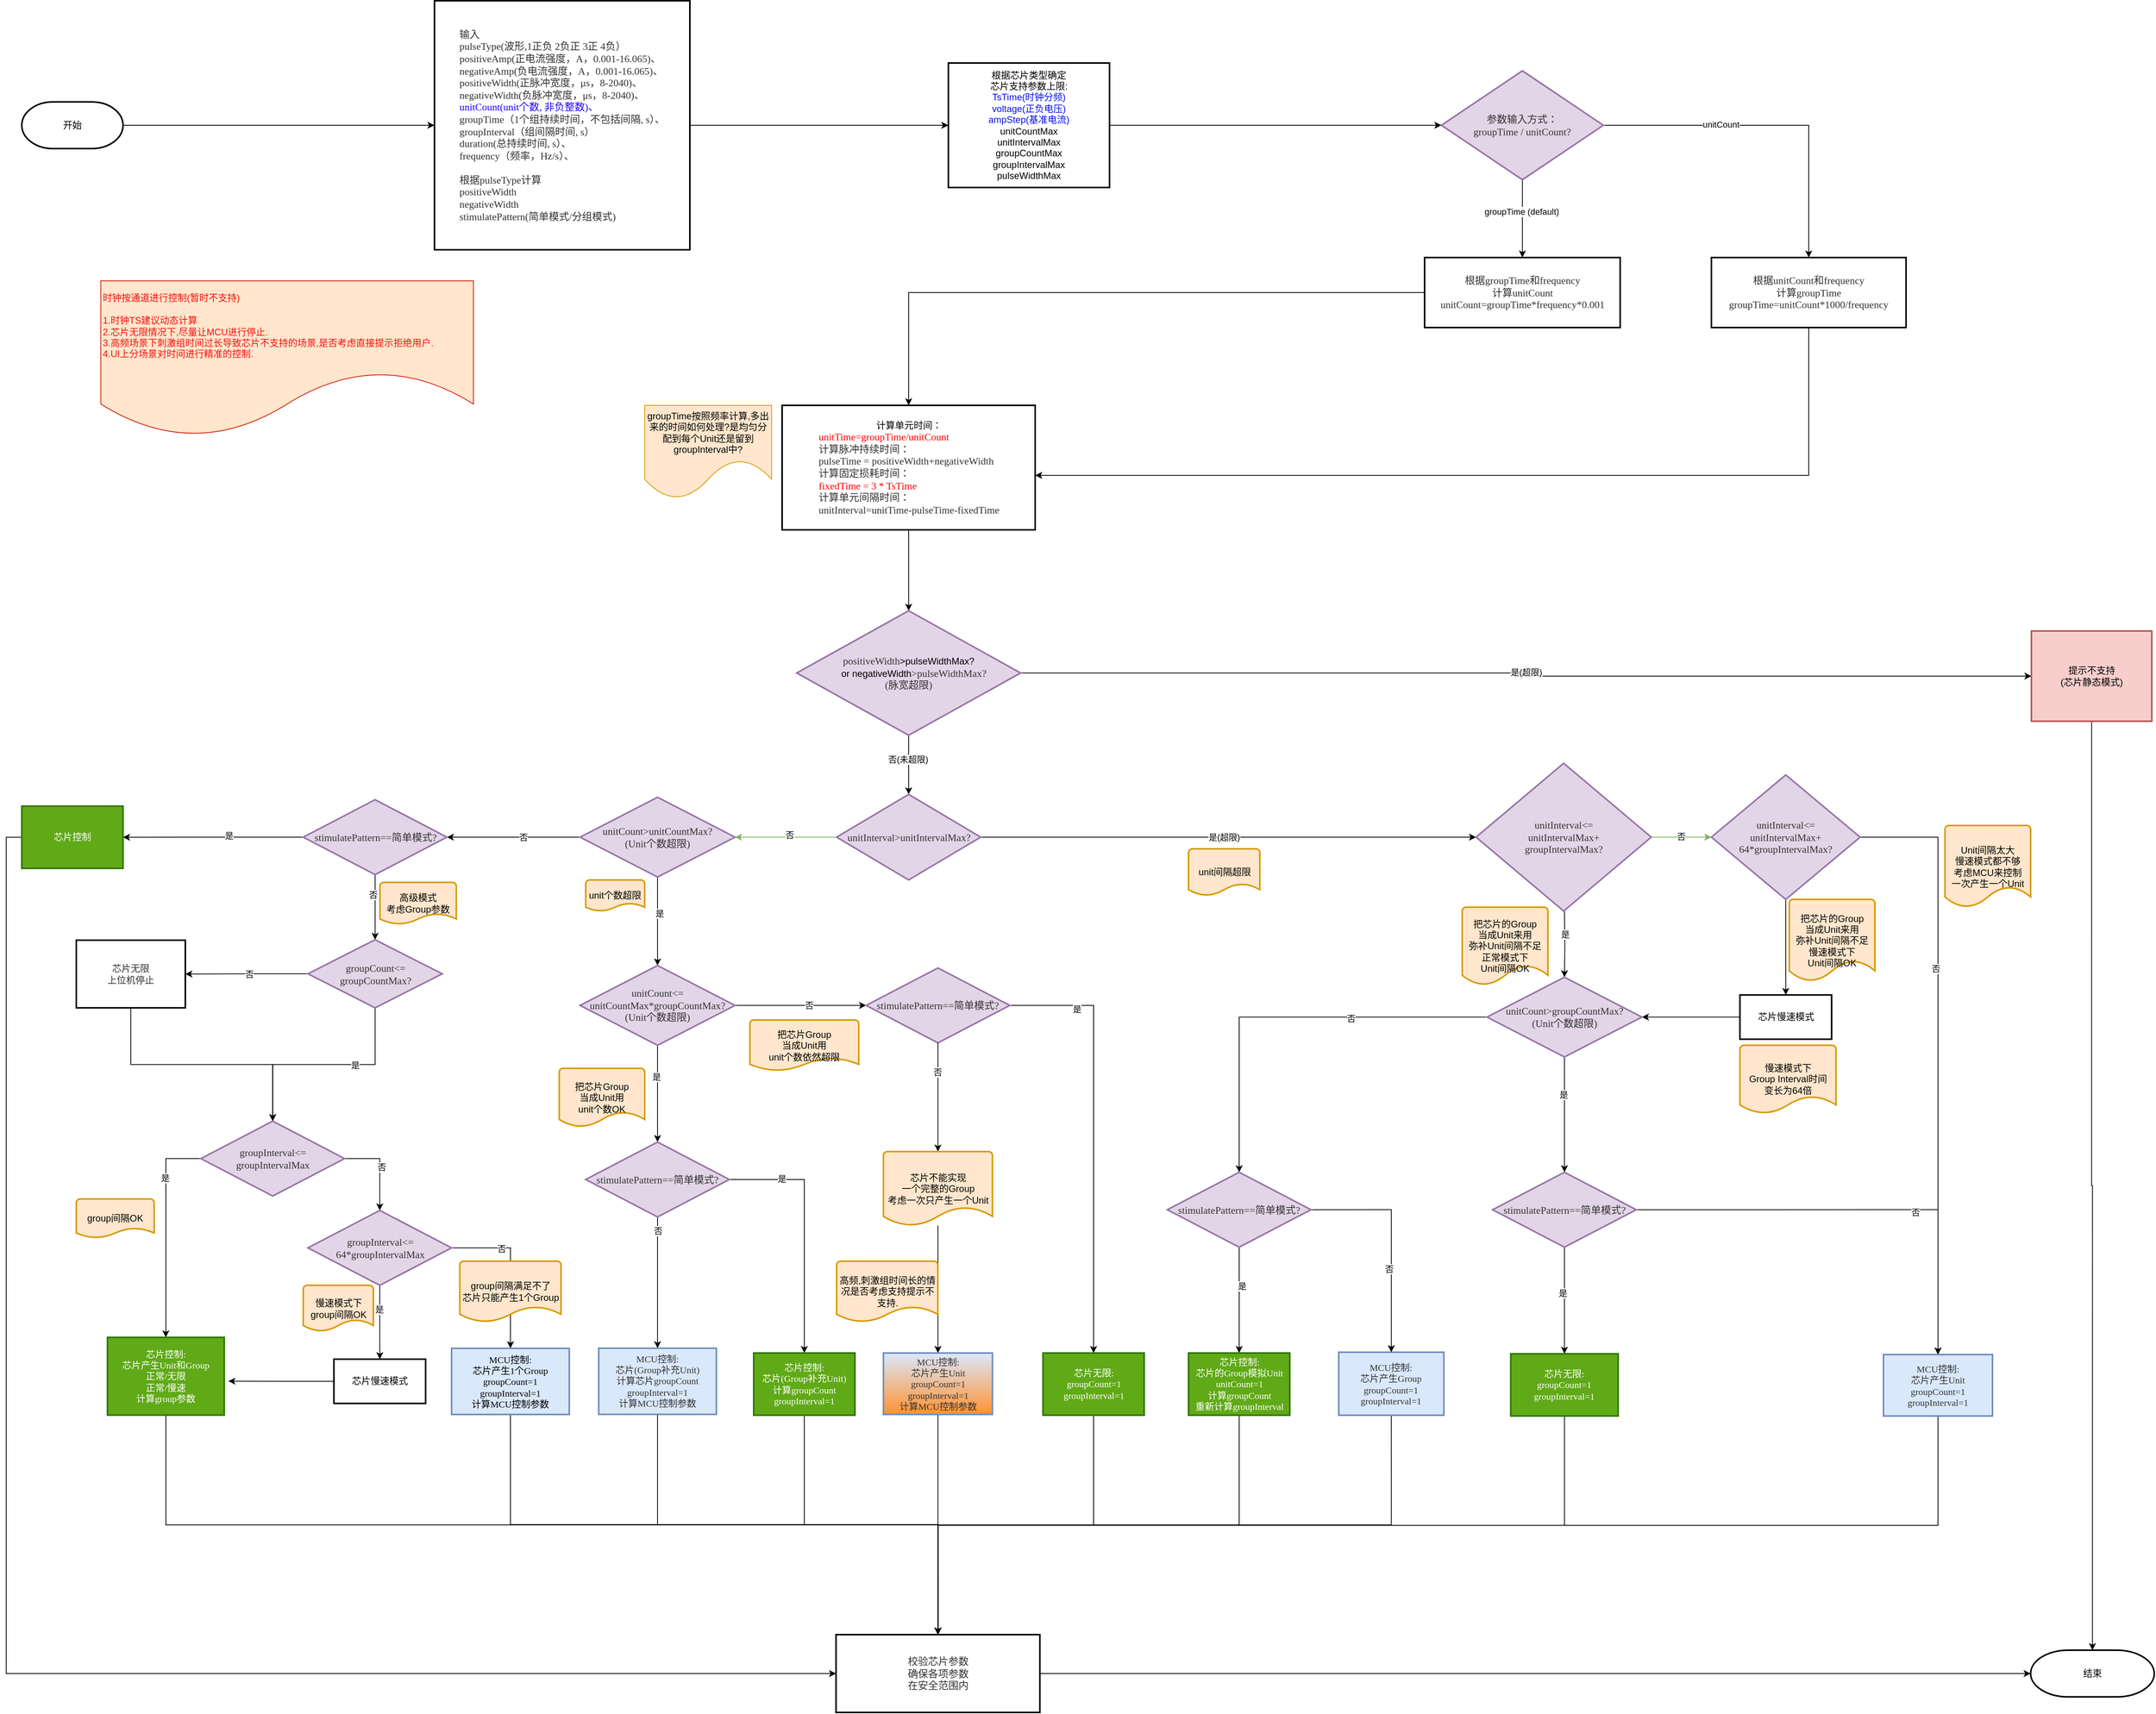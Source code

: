 <mxfile version="21.6.6" type="github">
  <diagram id="C5RBs43oDa-KdzZeNtuy" name="Page-1">
    <mxGraphModel dx="3137" dy="405" grid="1" gridSize="10" guides="1" tooltips="1" connect="1" arrows="1" fold="1" page="1" pageScale="1" pageWidth="2339" pageHeight="3300" math="0" shadow="0">
      <root>
        <mxCell id="WIyWlLk6GJQsqaUBKTNV-0" />
        <mxCell id="WIyWlLk6GJQsqaUBKTNV-1" parent="WIyWlLk6GJQsqaUBKTNV-0" />
        <mxCell id="yEvYxHShpCHuWRhARgJl-14" value="" style="edgeStyle=orthogonalEdgeStyle;rounded=0;orthogonalLoop=1;jettySize=auto;html=1;" parent="WIyWlLk6GJQsqaUBKTNV-1" source="yEvYxHShpCHuWRhARgJl-12" target="yEvYxHShpCHuWRhARgJl-13" edge="1">
          <mxGeometry relative="1" as="geometry" />
        </mxCell>
        <mxCell id="yEvYxHShpCHuWRhARgJl-12" value="开始" style="strokeWidth=2;html=1;shape=mxgraph.flowchart.terminator;whiteSpace=wrap;" parent="WIyWlLk6GJQsqaUBKTNV-1" vertex="1">
          <mxGeometry x="-460" y="160" width="130" height="60" as="geometry" />
        </mxCell>
        <mxCell id="LHhLYOMo6sITwB6gVy6j-30" value="" style="edgeStyle=orthogonalEdgeStyle;rounded=0;orthogonalLoop=1;jettySize=auto;html=1;" parent="WIyWlLk6GJQsqaUBKTNV-1" source="yEvYxHShpCHuWRhARgJl-13" target="LHhLYOMo6sITwB6gVy6j-29" edge="1">
          <mxGeometry relative="1" as="geometry" />
        </mxCell>
        <mxCell id="yEvYxHShpCHuWRhARgJl-13" value="&lt;div style=&quot;border-color: var(--border-color); -webkit-font-smoothing: antialiased; resize: none; outline: 0px; font-size: 13px; color: rgb(50, 50, 50); font-family: 微软雅黑; text-align: left;&quot;&gt;输入&lt;/div&gt;&lt;div style=&quot;border-color: var(--border-color); -webkit-font-smoothing: antialiased; resize: none; outline: 0px; font-size: 13px; color: rgb(50, 50, 50); font-family: 微软雅黑; text-align: left;&quot;&gt;pulseType(波形,1正负 2负正 3正 4负）&lt;br style=&quot;border-color: var(--border-color); -webkit-font-smoothing: antialiased;&quot;&gt;&lt;/div&gt;&lt;div style=&quot;border-color: var(--border-color); -webkit-font-smoothing: antialiased; resize: none; outline: 0px; font-size: 13px; color: rgb(50, 50, 50); font-family: 微软雅黑; text-align: left;&quot;&gt;positiveAmp(正电流强度，A，0.001-16.065)、&lt;/div&gt;&lt;div style=&quot;border-color: var(--border-color); -webkit-font-smoothing: antialiased; resize: none; outline: 0px; font-size: 13px; color: rgb(50, 50, 50); font-family: 微软雅黑; text-align: left;&quot;&gt;negativeAmp(负电流强度，A，0.001-16.065)、&lt;/div&gt;&lt;div style=&quot;border-color: var(--border-color); -webkit-font-smoothing: antialiased; resize: none; outline: 0px; font-size: 13px; color: rgb(50, 50, 50); font-family: 微软雅黑; text-align: left;&quot;&gt;positiveWidth(正脉冲宽度，μs，8-2040)、&lt;/div&gt;&lt;div style=&quot;border-color: var(--border-color); -webkit-font-smoothing: antialiased; resize: none; outline: 0px; font-size: 13px; color: rgb(50, 50, 50); font-family: 微软雅黑; text-align: left;&quot;&gt;negativeWidth(负脉冲宽度，μs，8-2040)、&lt;/div&gt;&lt;div style=&quot;border-color: var(--border-color); -webkit-font-smoothing: antialiased; resize: none; outline: 0px; font-size: 13px; font-family: 微软雅黑; text-align: left;&quot;&gt;&lt;span style=&quot;background-color: initial;&quot;&gt;&lt;font color=&quot;#2307ff&quot;&gt;unitCount(unit个数, 非负整数)、&lt;/font&gt;&lt;/span&gt;&lt;br&gt;&lt;/div&gt;&lt;div style=&quot;border-color: var(--border-color); -webkit-font-smoothing: antialiased; resize: none; outline: 0px; font-size: 13px; color: rgb(50, 50, 50); font-family: 微软雅黑; text-align: left;&quot;&gt;groupTime（1个组持续时间，不包括间隔, s）、&lt;/div&gt;&lt;div style=&quot;border-color: var(--border-color); -webkit-font-smoothing: antialiased; resize: none; outline: 0px; font-size: 13px; color: rgb(50, 50, 50); font-family: 微软雅黑; text-align: left;&quot;&gt;groupInterval（组间隔时间, s）&lt;/div&gt;&lt;div style=&quot;border-color: var(--border-color); -webkit-font-smoothing: antialiased; resize: none; outline: 0px; font-size: 13px; color: rgb(50, 50, 50); font-family: 微软雅黑; text-align: left;&quot;&gt;duration(总持续时间, s）、&lt;/div&gt;&lt;div style=&quot;border-color: var(--border-color); -webkit-font-smoothing: antialiased; resize: none; outline: 0px; font-size: 13px; color: rgb(50, 50, 50); font-family: 微软雅黑; text-align: left;&quot;&gt;frequency（频率，Hz/s）、&lt;div style=&quot;border-color: var(--border-color); -webkit-font-smoothing: antialiased; resize: none; outline: 0px; font-size: inherit;&quot;&gt;&lt;br style=&quot;border-color: var(--border-color); -webkit-font-smoothing: antialiased;&quot;&gt;&lt;/div&gt;&lt;div style=&quot;border-color: var(--border-color); -webkit-font-smoothing: antialiased; resize: none; outline: 0px; font-size: inherit;&quot;&gt;根据pulseType计算&lt;/div&gt;&lt;div style=&quot;border-color: var(--border-color); -webkit-font-smoothing: antialiased; resize: none; outline: 0px; font-size: inherit;&quot;&gt;&lt;div style=&quot;border-color: var(--border-color); -webkit-font-smoothing: antialiased; resize: none; outline: 0px; font-size: inherit;&quot;&gt;&lt;/div&gt;positiveWidth&lt;div style=&quot;border-color: var(--border-color); -webkit-font-smoothing: antialiased; resize: none; outline: 0px; font-size: inherit;&quot;&gt;&lt;/div&gt;negativeWidth&lt;/div&gt;&lt;div style=&quot;border-color: var(--border-color); -webkit-font-smoothing: antialiased; resize: none; outline: 0px; font-size: inherit;&quot;&gt;stimulatePattern(简单模式/分组模式)&lt;/div&gt;&lt;/div&gt;" style="whiteSpace=wrap;html=1;strokeWidth=2;" parent="WIyWlLk6GJQsqaUBKTNV-1" vertex="1">
          <mxGeometry x="70" y="30" width="328" height="320" as="geometry" />
        </mxCell>
        <mxCell id="yEvYxHShpCHuWRhARgJl-21" value="" style="edgeStyle=orthogonalEdgeStyle;rounded=0;orthogonalLoop=1;jettySize=auto;html=1;" parent="WIyWlLk6GJQsqaUBKTNV-1" source="yEvYxHShpCHuWRhARgJl-15" target="yEvYxHShpCHuWRhARgJl-20" edge="1">
          <mxGeometry relative="1" as="geometry" />
        </mxCell>
        <mxCell id="LHhLYOMo6sITwB6gVy6j-15" value="groupTime (default)" style="edgeLabel;html=1;align=center;verticalAlign=middle;resizable=0;points=[];" parent="yEvYxHShpCHuWRhARgJl-21" vertex="1" connectable="0">
          <mxGeometry x="-0.18" y="-2" relative="1" as="geometry">
            <mxPoint as="offset" />
          </mxGeometry>
        </mxCell>
        <mxCell id="yEvYxHShpCHuWRhARgJl-23" value="" style="edgeStyle=orthogonalEdgeStyle;rounded=0;orthogonalLoop=1;jettySize=auto;html=1;" parent="WIyWlLk6GJQsqaUBKTNV-1" source="yEvYxHShpCHuWRhARgJl-15" target="yEvYxHShpCHuWRhARgJl-22" edge="1">
          <mxGeometry relative="1" as="geometry" />
        </mxCell>
        <mxCell id="LHhLYOMo6sITwB6gVy6j-16" value="unitCount" style="edgeLabel;html=1;align=center;verticalAlign=middle;resizable=0;points=[];" parent="yEvYxHShpCHuWRhARgJl-23" vertex="1" connectable="0">
          <mxGeometry x="-0.309" y="1" relative="1" as="geometry">
            <mxPoint as="offset" />
          </mxGeometry>
        </mxCell>
        <mxCell id="yEvYxHShpCHuWRhARgJl-15" value="&lt;div style=&quot;border-color: var(--border-color); -webkit-font-smoothing: antialiased; resize: none; outline: 0px; font-size: 13px; color: rgb(50, 50, 50); font-family: 微软雅黑;&quot;&gt;参数输入方式：&lt;/div&gt;&lt;div style=&quot;border-color: var(--border-color); -webkit-font-smoothing: antialiased; resize: none; outline: 0px; font-size: 13px; color: rgb(50, 50, 50); font-family: 微软雅黑;&quot;&gt;groupTime / unitCount?&lt;/div&gt;" style="rhombus;whiteSpace=wrap;html=1;strokeWidth=2;fillColor=#e1d5e7;strokeColor=#9673a6;" parent="WIyWlLk6GJQsqaUBKTNV-1" vertex="1">
          <mxGeometry x="1363.25" y="120" width="208" height="140" as="geometry" />
        </mxCell>
        <mxCell id="yEvYxHShpCHuWRhARgJl-27" value="" style="edgeStyle=orthogonalEdgeStyle;rounded=0;orthogonalLoop=1;jettySize=auto;html=1;" parent="WIyWlLk6GJQsqaUBKTNV-1" source="yEvYxHShpCHuWRhARgJl-20" target="yEvYxHShpCHuWRhARgJl-26" edge="1">
          <mxGeometry relative="1" as="geometry" />
        </mxCell>
        <mxCell id="yEvYxHShpCHuWRhARgJl-20" value="&lt;div style=&quot;border-color: var(--border-color); -webkit-font-smoothing: antialiased; resize: none; outline: 0px; font-size: 13px; color: rgb(50, 50, 50); font-family: 微软雅黑;&quot;&gt;根据groupTime和frequency&lt;/div&gt;&lt;div style=&quot;border-color: var(--border-color); -webkit-font-smoothing: antialiased; resize: none; outline: 0px; font-size: 13px; color: rgb(50, 50, 50); font-family: 微软雅黑;&quot;&gt;计算unitCount&lt;/div&gt;&lt;div style=&quot;border-color: var(--border-color); -webkit-font-smoothing: antialiased; resize: none; outline: 0px; font-size: 13px; color: rgb(50, 50, 50); font-family: 微软雅黑;&quot;&gt;unitCount=groupTime*frequency*0.001&lt;/div&gt;" style="whiteSpace=wrap;html=1;strokeWidth=2;" parent="WIyWlLk6GJQsqaUBKTNV-1" vertex="1">
          <mxGeometry x="1341.69" y="360" width="251.12" height="90" as="geometry" />
        </mxCell>
        <mxCell id="LHhLYOMo6sITwB6gVy6j-5" style="edgeStyle=orthogonalEdgeStyle;rounded=0;orthogonalLoop=1;jettySize=auto;html=1;exitX=0.5;exitY=1;exitDx=0;exitDy=0;" parent="WIyWlLk6GJQsqaUBKTNV-1" source="yEvYxHShpCHuWRhARgJl-22" target="yEvYxHShpCHuWRhARgJl-26" edge="1">
          <mxGeometry relative="1" as="geometry">
            <Array as="points">
              <mxPoint x="1835" y="640" />
            </Array>
          </mxGeometry>
        </mxCell>
        <mxCell id="yEvYxHShpCHuWRhARgJl-22" value="&lt;div style=&quot;-webkit-font-smoothing: antialiased; resize: none; outline: 0px; font-size: 13px; color: rgb(50, 50, 50); font-family: 微软雅黑;&quot;&gt;根据unitCount和frequency&lt;/div&gt;&lt;div style=&quot;-webkit-font-smoothing: antialiased; resize: none; outline: 0px; font-size: 13px; color: rgb(50, 50, 50); font-family: 微软雅黑;&quot;&gt;计算groupTime&lt;/div&gt;&lt;div style=&quot;-webkit-font-smoothing: antialiased; resize: none; outline: 0px; font-size: 13px; color: rgb(50, 50, 50); font-family: 微软雅黑;&quot;&gt;groupTime=unitCount*1000/frequency&lt;/div&gt;" style="whiteSpace=wrap;html=1;strokeWidth=2;" parent="WIyWlLk6GJQsqaUBKTNV-1" vertex="1">
          <mxGeometry x="1710" y="360" width="250" height="90" as="geometry" />
        </mxCell>
        <mxCell id="yEvYxHShpCHuWRhARgJl-32" value="" style="edgeStyle=orthogonalEdgeStyle;rounded=0;orthogonalLoop=1;jettySize=auto;html=1;" parent="WIyWlLk6GJQsqaUBKTNV-1" source="yEvYxHShpCHuWRhARgJl-26" target="yEvYxHShpCHuWRhARgJl-31" edge="1">
          <mxGeometry relative="1" as="geometry" />
        </mxCell>
        <mxCell id="yEvYxHShpCHuWRhARgJl-26" value="计算单元时间：&lt;br style=&quot;-webkit-font-smoothing: antialiased; color: rgb(50, 50, 50); font-family: 微软雅黑; font-size: 13px; text-align: left;&quot;&gt;&lt;div style=&quot;-webkit-font-smoothing: antialiased; resize: none; outline: 0px; font-size: 13px; font-family: 微软雅黑; text-align: left;&quot;&gt;&lt;font color=&quot;#ff0000&quot;&gt;unitTime=groupTime/unitCount&lt;/font&gt;&lt;/div&gt;&lt;div style=&quot;-webkit-font-smoothing: antialiased; resize: none; outline: 0px; font-size: 13px; color: rgb(50, 50, 50); font-family: 微软雅黑; text-align: left;&quot;&gt;计算脉冲持续时间：&lt;br style=&quot;-webkit-font-smoothing: antialiased;&quot;&gt;&lt;/div&gt;&lt;div style=&quot;-webkit-font-smoothing: antialiased; resize: none; outline: 0px; font-size: 13px; color: rgb(50, 50, 50); font-family: 微软雅黑; text-align: left;&quot;&gt;pulseTime = positiveWidth+negativeWidth&lt;/div&gt;&lt;div style=&quot;-webkit-font-smoothing: antialiased; resize: none; outline: 0px; font-size: 13px; color: rgb(50, 50, 50); font-family: 微软雅黑; text-align: left;&quot;&gt;计算固定损耗时间：&lt;/div&gt;&lt;div style=&quot;-webkit-font-smoothing: antialiased; resize: none; outline: 0px; font-size: 13px; font-family: 微软雅黑; text-align: left;&quot;&gt;&lt;font color=&quot;#ff0000&quot;&gt;fixedTime = 3 * TsTime&lt;/font&gt;&lt;/div&gt;&lt;div style=&quot;-webkit-font-smoothing: antialiased; resize: none; outline: 0px; font-size: 13px; color: rgb(50, 50, 50); font-family: 微软雅黑; text-align: left;&quot;&gt;计算单元间隔时间：&lt;br style=&quot;-webkit-font-smoothing: antialiased;&quot;&gt;&lt;/div&gt;&lt;div style=&quot;-webkit-font-smoothing: antialiased; resize: none; outline: 0px; font-size: 13px; color: rgb(50, 50, 50); font-family: 微软雅黑; text-align: left;&quot;&gt;unitInterval=unitTime-pulseTime-fixedTime&lt;/div&gt;" style="whiteSpace=wrap;html=1;strokeWidth=2;" parent="WIyWlLk6GJQsqaUBKTNV-1" vertex="1">
          <mxGeometry x="516.5" y="550" width="325" height="160" as="geometry" />
        </mxCell>
        <mxCell id="M3A8z6nzuGZ6rhvrDygx-37" style="edgeStyle=orthogonalEdgeStyle;rounded=0;orthogonalLoop=1;jettySize=auto;html=1;exitX=0.5;exitY=1;exitDx=0;exitDy=0;entryX=0.5;entryY=0;entryDx=0;entryDy=0;" parent="WIyWlLk6GJQsqaUBKTNV-1" source="yEvYxHShpCHuWRhARgJl-31" target="yEvYxHShpCHuWRhARgJl-33" edge="1">
          <mxGeometry relative="1" as="geometry" />
        </mxCell>
        <mxCell id="M3A8z6nzuGZ6rhvrDygx-38" value="否(未超限)" style="edgeLabel;html=1;align=center;verticalAlign=middle;resizable=0;points=[];" parent="M3A8z6nzuGZ6rhvrDygx-37" vertex="1" connectable="0">
          <mxGeometry x="-0.2" y="-1" relative="1" as="geometry">
            <mxPoint as="offset" />
          </mxGeometry>
        </mxCell>
        <mxCell id="M3A8z6nzuGZ6rhvrDygx-40" style="edgeStyle=orthogonalEdgeStyle;rounded=0;orthogonalLoop=1;jettySize=auto;html=1;exitX=1;exitY=0.5;exitDx=0;exitDy=0;entryX=0;entryY=0.5;entryDx=0;entryDy=0;" parent="WIyWlLk6GJQsqaUBKTNV-1" source="yEvYxHShpCHuWRhARgJl-31" target="yEvYxHShpCHuWRhARgJl-35" edge="1">
          <mxGeometry relative="1" as="geometry" />
        </mxCell>
        <mxCell id="M3A8z6nzuGZ6rhvrDygx-41" value="是(超限)" style="edgeLabel;html=1;align=center;verticalAlign=middle;resizable=0;points=[];" parent="M3A8z6nzuGZ6rhvrDygx-40" vertex="1" connectable="0">
          <mxGeometry x="-0.004" y="1" relative="1" as="geometry">
            <mxPoint as="offset" />
          </mxGeometry>
        </mxCell>
        <mxCell id="yEvYxHShpCHuWRhARgJl-31" value="&lt;div style=&quot;-webkit-font-smoothing: antialiased; resize: none; outline: 0px; font-size: 13px; color: rgb(50, 50, 50); font-family: 微软雅黑;&quot;&gt;&lt;/div&gt;&lt;span style=&quot;color: rgb(50, 50, 50); font-family: 微软雅黑; font-size: 13px;&quot;&gt;positiveWidth&lt;/span&gt;&amp;gt;pulseWidthMax?&lt;br&gt;&amp;nbsp; &amp;nbsp; or negativeWidth&lt;span style=&quot;background-color: initial; color: rgb(50, 50, 50); font-family: 微软雅黑; font-size: 13px;&quot;&gt;&amp;gt;pulseWidthMax?&lt;/span&gt;&lt;br&gt;&lt;div style=&quot;-webkit-font-smoothing: antialiased; resize: none; outline: 0px; font-size: 13px; color: rgb(50, 50, 50); font-family: 微软雅黑;&quot;&gt;(脉宽超限)&lt;/div&gt;" style="rhombus;whiteSpace=wrap;html=1;strokeWidth=2;fillColor=#e1d5e7;strokeColor=#9673a6;" parent="WIyWlLk6GJQsqaUBKTNV-1" vertex="1">
          <mxGeometry x="535.25" y="814" width="287.5" height="160" as="geometry" />
        </mxCell>
        <mxCell id="yEvYxHShpCHuWRhARgJl-42" value="" style="edgeStyle=orthogonalEdgeStyle;rounded=0;orthogonalLoop=1;jettySize=auto;html=1;fillColor=#d5e8d4;strokeColor=#82b366;" parent="WIyWlLk6GJQsqaUBKTNV-1" source="yEvYxHShpCHuWRhARgJl-33" target="yEvYxHShpCHuWRhARgJl-41" edge="1">
          <mxGeometry relative="1" as="geometry" />
        </mxCell>
        <mxCell id="LHhLYOMo6sITwB6gVy6j-23" value="否" style="edgeLabel;html=1;align=center;verticalAlign=middle;resizable=0;points=[];" parent="yEvYxHShpCHuWRhARgJl-42" vertex="1" connectable="0">
          <mxGeometry x="-0.071" y="-3" relative="1" as="geometry">
            <mxPoint as="offset" />
          </mxGeometry>
        </mxCell>
        <mxCell id="_nAoevxDpID-ewK5zdQM-1" style="edgeStyle=orthogonalEdgeStyle;rounded=0;orthogonalLoop=1;jettySize=auto;html=1;exitX=1;exitY=0.5;exitDx=0;exitDy=0;entryX=0;entryY=0.5;entryDx=0;entryDy=0;" parent="WIyWlLk6GJQsqaUBKTNV-1" source="yEvYxHShpCHuWRhARgJl-33" target="yEvYxHShpCHuWRhARgJl-37" edge="1">
          <mxGeometry relative="1" as="geometry" />
        </mxCell>
        <mxCell id="_nAoevxDpID-ewK5zdQM-2" value="是(超限)" style="edgeLabel;html=1;align=center;verticalAlign=middle;resizable=0;points=[];" parent="_nAoevxDpID-ewK5zdQM-1" vertex="1" connectable="0">
          <mxGeometry x="-0.02" relative="1" as="geometry">
            <mxPoint as="offset" />
          </mxGeometry>
        </mxCell>
        <mxCell id="yEvYxHShpCHuWRhARgJl-33" value="&lt;div style=&quot;-webkit-font-smoothing: antialiased; resize: none; outline: 0px; font-size: 13px; color: rgb(50, 50, 50); font-family: 微软雅黑;&quot;&gt;&lt;div style=&quot;-webkit-font-smoothing: antialiased; resize: none; outline: 0px;&quot;&gt;&lt;span style=&quot;background-color: initial;&quot;&gt;unitInterval&amp;gt;unitIntervalMax?&lt;/span&gt;&lt;br&gt;&lt;/div&gt;&lt;/div&gt;" style="rhombus;whiteSpace=wrap;html=1;strokeWidth=2;fillColor=#e1d5e7;strokeColor=#9673a6;" parent="WIyWlLk6GJQsqaUBKTNV-1" vertex="1">
          <mxGeometry x="586.5" y="1050" width="185" height="110" as="geometry" />
        </mxCell>
        <mxCell id="_nAoevxDpID-ewK5zdQM-97" style="edgeStyle=orthogonalEdgeStyle;rounded=0;orthogonalLoop=1;jettySize=auto;html=1;exitX=0.5;exitY=1;exitDx=0;exitDy=0;entryX=0.5;entryY=0;entryDx=0;entryDy=0;entryPerimeter=0;" parent="WIyWlLk6GJQsqaUBKTNV-1" source="yEvYxHShpCHuWRhARgJl-35" target="LHhLYOMo6sITwB6gVy6j-3" edge="1">
          <mxGeometry relative="1" as="geometry" />
        </mxCell>
        <mxCell id="yEvYxHShpCHuWRhARgJl-35" value="提示不支持&lt;br&gt;(芯片静态模式)" style="whiteSpace=wrap;html=1;strokeWidth=2;fillColor=#f8cecc;strokeColor=#b85450;" parent="WIyWlLk6GJQsqaUBKTNV-1" vertex="1">
          <mxGeometry x="2121" y="840" width="154.63" height="116" as="geometry" />
        </mxCell>
        <mxCell id="M3A8z6nzuGZ6rhvrDygx-14" style="edgeStyle=orthogonalEdgeStyle;rounded=0;orthogonalLoop=1;jettySize=auto;html=1;exitX=1;exitY=0.5;exitDx=0;exitDy=0;entryX=0;entryY=0.5;entryDx=0;entryDy=0;fillColor=#d5e8d4;strokeColor=#82b366;" parent="WIyWlLk6GJQsqaUBKTNV-1" source="yEvYxHShpCHuWRhARgJl-37" target="yEvYxHShpCHuWRhARgJl-39" edge="1">
          <mxGeometry relative="1" as="geometry" />
        </mxCell>
        <mxCell id="M3A8z6nzuGZ6rhvrDygx-15" value="否" style="edgeLabel;html=1;align=center;verticalAlign=middle;resizable=0;points=[];" parent="M3A8z6nzuGZ6rhvrDygx-14" vertex="1" connectable="0">
          <mxGeometry x="-0.023" y="1" relative="1" as="geometry">
            <mxPoint as="offset" />
          </mxGeometry>
        </mxCell>
        <mxCell id="_nAoevxDpID-ewK5zdQM-65" style="edgeStyle=orthogonalEdgeStyle;rounded=0;orthogonalLoop=1;jettySize=auto;html=1;exitX=0.5;exitY=1;exitDx=0;exitDy=0;entryX=0.5;entryY=0;entryDx=0;entryDy=0;" parent="WIyWlLk6GJQsqaUBKTNV-1" target="_nAoevxDpID-ewK5zdQM-64" edge="1">
          <mxGeometry relative="1" as="geometry">
            <mxPoint x="1521.25" y="1200" as="sourcePoint" />
          </mxGeometry>
        </mxCell>
        <mxCell id="_nAoevxDpID-ewK5zdQM-103" value="是" style="edgeLabel;html=1;align=center;verticalAlign=middle;resizable=0;points=[];" parent="_nAoevxDpID-ewK5zdQM-65" vertex="1" connectable="0">
          <mxGeometry x="-0.307" relative="1" as="geometry">
            <mxPoint as="offset" />
          </mxGeometry>
        </mxCell>
        <mxCell id="yEvYxHShpCHuWRhARgJl-37" value="&lt;div style=&quot;-webkit-font-smoothing: antialiased; resize: none; outline: 0px; font-size: 13px; color: rgb(50, 50, 50); font-family: 微软雅黑;&quot;&gt;&lt;div style=&quot;-webkit-font-smoothing: antialiased; resize: none; outline: 0px;&quot;&gt;&lt;div style=&quot;-webkit-font-smoothing: antialiased; resize: none; outline: 0px;&quot;&gt;unitInterval&amp;lt;=&lt;/div&gt;&lt;div style=&quot;-webkit-font-smoothing: antialiased; resize: none; outline: 0px;&quot;&gt;unitIntervalMax&lt;span style=&quot;background-color: initial;&quot;&gt;+&lt;/span&gt;&lt;/div&gt;&lt;div style=&quot;-webkit-font-smoothing: antialiased; resize: none; outline: 0px;&quot;&gt;&lt;span style=&quot;background-color: initial;&quot;&gt;groupIntervalMax?&lt;/span&gt;&lt;/div&gt;&lt;/div&gt;&lt;/div&gt;" style="rhombus;whiteSpace=wrap;html=1;strokeWidth=2;fillColor=#e1d5e7;strokeColor=#9673a6;" parent="WIyWlLk6GJQsqaUBKTNV-1" vertex="1">
          <mxGeometry x="1407.75" y="1010" width="225" height="190" as="geometry" />
        </mxCell>
        <mxCell id="_nAoevxDpID-ewK5zdQM-87" style="edgeStyle=orthogonalEdgeStyle;rounded=0;orthogonalLoop=1;jettySize=auto;html=1;exitX=1;exitY=0.5;exitDx=0;exitDy=0;entryX=0.5;entryY=0;entryDx=0;entryDy=0;" parent="WIyWlLk6GJQsqaUBKTNV-1" source="yEvYxHShpCHuWRhARgJl-39" target="_nAoevxDpID-ewK5zdQM-79" edge="1">
          <mxGeometry relative="1" as="geometry" />
        </mxCell>
        <mxCell id="_nAoevxDpID-ewK5zdQM-88" value="否" style="edgeLabel;html=1;align=center;verticalAlign=middle;resizable=0;points=[];" parent="_nAoevxDpID-ewK5zdQM-87" vertex="1" connectable="0">
          <mxGeometry x="-0.298" y="-3" relative="1" as="geometry">
            <mxPoint as="offset" />
          </mxGeometry>
        </mxCell>
        <mxCell id="_nAoevxDpID-ewK5zdQM-136" style="edgeStyle=orthogonalEdgeStyle;rounded=0;orthogonalLoop=1;jettySize=auto;html=1;exitX=0.5;exitY=1;exitDx=0;exitDy=0;entryX=0.5;entryY=0;entryDx=0;entryDy=0;" parent="WIyWlLk6GJQsqaUBKTNV-1" source="yEvYxHShpCHuWRhARgJl-39" target="_nAoevxDpID-ewK5zdQM-62" edge="1">
          <mxGeometry relative="1" as="geometry" />
        </mxCell>
        <mxCell id="yEvYxHShpCHuWRhARgJl-39" value="&lt;div style=&quot;-webkit-font-smoothing: antialiased; resize: none; outline: 0px; font-size: 13px; color: rgb(50, 50, 50); font-family: 微软雅黑;&quot;&gt;&lt;div style=&quot;-webkit-font-smoothing: antialiased; resize: none; outline: 0px;&quot;&gt;&lt;div style=&quot;-webkit-font-smoothing: antialiased; resize: none; outline: 0px;&quot;&gt;&lt;div style=&quot;-webkit-font-smoothing: antialiased; resize: none; outline: 0px;&quot;&gt;&lt;div style=&quot;border-color: var(--border-color); -webkit-font-smoothing: antialiased; resize: none; outline: 0px;&quot;&gt;unitInterval&amp;lt;=&lt;/div&gt;&lt;div style=&quot;border-color: var(--border-color); -webkit-font-smoothing: antialiased; resize: none; outline: 0px;&quot;&gt;unitIntervalMax+&lt;/div&gt;&lt;div style=&quot;border-color: var(--border-color); -webkit-font-smoothing: antialiased; resize: none; outline: 0px;&quot;&gt;64*groupIntervalMax?&lt;/div&gt;&lt;/div&gt;&lt;/div&gt;&lt;/div&gt;&lt;/div&gt;" style="rhombus;whiteSpace=wrap;html=1;strokeWidth=2;fillColor=#e1d5e7;strokeColor=#9673a6;" parent="WIyWlLk6GJQsqaUBKTNV-1" vertex="1">
          <mxGeometry x="1710" y="1025" width="191" height="160" as="geometry" />
        </mxCell>
        <mxCell id="_nAoevxDpID-ewK5zdQM-6" value="" style="edgeStyle=orthogonalEdgeStyle;rounded=0;orthogonalLoop=1;jettySize=auto;html=1;" parent="WIyWlLk6GJQsqaUBKTNV-1" source="yEvYxHShpCHuWRhARgJl-41" target="_nAoevxDpID-ewK5zdQM-5" edge="1">
          <mxGeometry relative="1" as="geometry" />
        </mxCell>
        <mxCell id="_nAoevxDpID-ewK5zdQM-22" value="否" style="edgeLabel;html=1;align=center;verticalAlign=middle;resizable=0;points=[];" parent="_nAoevxDpID-ewK5zdQM-6" vertex="1" connectable="0">
          <mxGeometry x="-0.139" relative="1" as="geometry">
            <mxPoint as="offset" />
          </mxGeometry>
        </mxCell>
        <mxCell id="_nAoevxDpID-ewK5zdQM-105" style="edgeStyle=orthogonalEdgeStyle;rounded=0;orthogonalLoop=1;jettySize=auto;html=1;exitX=0.5;exitY=1;exitDx=0;exitDy=0;entryX=0.5;entryY=0;entryDx=0;entryDy=0;" parent="WIyWlLk6GJQsqaUBKTNV-1" source="yEvYxHShpCHuWRhARgJl-41" target="_nAoevxDpID-ewK5zdQM-104" edge="1">
          <mxGeometry relative="1" as="geometry" />
        </mxCell>
        <mxCell id="_nAoevxDpID-ewK5zdQM-106" value="是" style="edgeLabel;html=1;align=center;verticalAlign=middle;resizable=0;points=[];" parent="_nAoevxDpID-ewK5zdQM-105" vertex="1" connectable="0">
          <mxGeometry x="-0.18" y="2" relative="1" as="geometry">
            <mxPoint as="offset" />
          </mxGeometry>
        </mxCell>
        <mxCell id="yEvYxHShpCHuWRhARgJl-41" value="&lt;div style=&quot;-webkit-font-smoothing: antialiased; resize: none; outline: 0px; font-size: 13px; color: rgb(50, 50, 50); font-family: 微软雅黑;&quot;&gt;&lt;div style=&quot;-webkit-font-smoothing: antialiased; resize: none; outline: 0px;&quot;&gt;unitCount&amp;gt;unitCountMax?&lt;/div&gt;&lt;div style=&quot;-webkit-font-smoothing: antialiased; resize: none; outline: 0px;&quot;&gt;(Unit个数超限)&lt;br&gt;&lt;/div&gt;&lt;/div&gt;" style="rhombus;whiteSpace=wrap;html=1;strokeWidth=2;fillColor=#e1d5e7;strokeColor=#9673a6;" parent="WIyWlLk6GJQsqaUBKTNV-1" vertex="1">
          <mxGeometry x="257" y="1053.75" width="199" height="102.5" as="geometry" />
        </mxCell>
        <mxCell id="LHhLYOMo6sITwB6gVy6j-4" style="edgeStyle=orthogonalEdgeStyle;rounded=0;orthogonalLoop=1;jettySize=auto;html=1;exitX=1;exitY=0.5;exitDx=0;exitDy=0;entryX=0;entryY=0.5;entryDx=0;entryDy=0;entryPerimeter=0;" parent="WIyWlLk6GJQsqaUBKTNV-1" source="LHhLYOMo6sITwB6gVy6j-6" target="LHhLYOMo6sITwB6gVy6j-3" edge="1">
          <mxGeometry relative="1" as="geometry">
            <mxPoint x="824.125" y="2330" as="sourcePoint" />
          </mxGeometry>
        </mxCell>
        <mxCell id="LHhLYOMo6sITwB6gVy6j-3" value="结束" style="strokeWidth=2;html=1;shape=mxgraph.flowchart.terminator;whiteSpace=wrap;" parent="WIyWlLk6GJQsqaUBKTNV-1" vertex="1">
          <mxGeometry x="2120" y="2150" width="158.75" height="60" as="geometry" />
        </mxCell>
        <mxCell id="LHhLYOMo6sITwB6gVy6j-6" value="&lt;div style=&quot;-webkit-font-smoothing: antialiased; resize: none; outline: 0px; font-size: 13px; color: rgb(50, 50, 50); font-family: 微软雅黑;&quot;&gt;&lt;div style=&quot;-webkit-font-smoothing: antialiased; resize: none; outline: 0px;&quot;&gt;校验芯片参数&lt;/div&gt;&lt;div style=&quot;-webkit-font-smoothing: antialiased; resize: none; outline: 0px;&quot;&gt;确保各项参数&lt;/div&gt;&lt;div style=&quot;-webkit-font-smoothing: antialiased; resize: none; outline: 0px;&quot;&gt;在安全范围内&lt;/div&gt;&lt;/div&gt;" style="whiteSpace=wrap;html=1;strokeWidth=2;" parent="WIyWlLk6GJQsqaUBKTNV-1" vertex="1">
          <mxGeometry x="585.75" y="2130" width="261.75" height="100" as="geometry" />
        </mxCell>
        <mxCell id="LHhLYOMo6sITwB6gVy6j-31" style="edgeStyle=orthogonalEdgeStyle;rounded=0;orthogonalLoop=1;jettySize=auto;html=1;exitX=1;exitY=0.5;exitDx=0;exitDy=0;entryX=0;entryY=0.5;entryDx=0;entryDy=0;" parent="WIyWlLk6GJQsqaUBKTNV-1" source="LHhLYOMo6sITwB6gVy6j-29" target="yEvYxHShpCHuWRhARgJl-15" edge="1">
          <mxGeometry relative="1" as="geometry" />
        </mxCell>
        <mxCell id="LHhLYOMo6sITwB6gVy6j-29" value="根据芯片类型确定&lt;br&gt;芯片支持参数上限:&lt;br&gt;&lt;font color=&quot;#0910ec&quot;&gt;TsTime(时钟分频)&lt;br&gt;voltage(正负电压)&lt;br&gt;ampStep(基准电流)&lt;/font&gt;&lt;br&gt;unitCountMax&lt;br&gt;unitIntervalMax&lt;br&gt;groupCountMax&lt;br&gt;groupIntervalMax&lt;br&gt;pulseWidthMax" style="whiteSpace=wrap;html=1;strokeWidth=2;" parent="WIyWlLk6GJQsqaUBKTNV-1" vertex="1">
          <mxGeometry x="730" y="110" width="207" height="160" as="geometry" />
        </mxCell>
        <mxCell id="TtG5hxv3loV458u-RKqG-2" value="groupTime按照频率计算,多出来的时间如何处理?是均匀分配到每个Unit还是留到groupInterval中?" style="shape=document;whiteSpace=wrap;html=1;boundedLbl=1;size=0.417;fillColor=#ffe6cc;strokeColor=#d79b00;" parent="WIyWlLk6GJQsqaUBKTNV-1" vertex="1">
          <mxGeometry x="340" y="550" width="163" height="120" as="geometry" />
        </mxCell>
        <mxCell id="TtG5hxv3loV458u-RKqG-3" value="慢速模式下&lt;br&gt;Group Interval时间&lt;br&gt;变长为64倍" style="strokeWidth=2;html=1;shape=mxgraph.flowchart.document2;whiteSpace=wrap;size=0.25;fillColor=#ffe6cc;strokeColor=#d79b00;" parent="WIyWlLk6GJQsqaUBKTNV-1" vertex="1">
          <mxGeometry x="1746.63" y="1372.5" width="123.37" height="87.5" as="geometry" />
        </mxCell>
        <mxCell id="_nAoevxDpID-ewK5zdQM-24" value="" style="edgeStyle=orthogonalEdgeStyle;rounded=0;orthogonalLoop=1;jettySize=auto;html=1;" parent="WIyWlLk6GJQsqaUBKTNV-1" source="_nAoevxDpID-ewK5zdQM-5" target="_nAoevxDpID-ewK5zdQM-23" edge="1">
          <mxGeometry relative="1" as="geometry" />
        </mxCell>
        <mxCell id="_nAoevxDpID-ewK5zdQM-98" value="否" style="edgeLabel;html=1;align=center;verticalAlign=middle;resizable=0;points=[];" parent="_nAoevxDpID-ewK5zdQM-24" vertex="1" connectable="0">
          <mxGeometry x="-0.381" y="-3" relative="1" as="geometry">
            <mxPoint as="offset" />
          </mxGeometry>
        </mxCell>
        <mxCell id="_nAoevxDpID-ewK5zdQM-30" style="edgeStyle=orthogonalEdgeStyle;rounded=0;orthogonalLoop=1;jettySize=auto;html=1;exitX=0;exitY=0.5;exitDx=0;exitDy=0;entryX=1;entryY=0.5;entryDx=0;entryDy=0;" parent="WIyWlLk6GJQsqaUBKTNV-1" source="_nAoevxDpID-ewK5zdQM-5" target="_nAoevxDpID-ewK5zdQM-29" edge="1">
          <mxGeometry relative="1" as="geometry" />
        </mxCell>
        <mxCell id="_nAoevxDpID-ewK5zdQM-32" value="是" style="edgeLabel;html=1;align=center;verticalAlign=middle;resizable=0;points=[];" parent="_nAoevxDpID-ewK5zdQM-30" vertex="1" connectable="0">
          <mxGeometry x="-0.169" y="-2" relative="1" as="geometry">
            <mxPoint as="offset" />
          </mxGeometry>
        </mxCell>
        <mxCell id="_nAoevxDpID-ewK5zdQM-5" value="&lt;div style=&quot;-webkit-font-smoothing: antialiased; resize: none; outline: 0px; font-size: 13px; color: rgb(50, 50, 50); font-family: 微软雅黑;&quot;&gt;&lt;div style=&quot;-webkit-font-smoothing: antialiased; resize: none; outline: 0px;&quot;&gt;stimulatePattern==简单模式?&lt;br&gt;&lt;/div&gt;&lt;/div&gt;" style="rhombus;whiteSpace=wrap;html=1;strokeWidth=2;fillColor=#e1d5e7;strokeColor=#9673a6;" parent="WIyWlLk6GJQsqaUBKTNV-1" vertex="1">
          <mxGeometry x="-98.5" y="1056.87" width="184.5" height="96.25" as="geometry" />
        </mxCell>
        <mxCell id="_nAoevxDpID-ewK5zdQM-94" style="edgeStyle=orthogonalEdgeStyle;rounded=0;orthogonalLoop=1;jettySize=auto;html=1;exitX=0.5;exitY=1;exitDx=0;exitDy=0;entryX=0.5;entryY=0;entryDx=0;entryDy=0;" parent="WIyWlLk6GJQsqaUBKTNV-1" source="_nAoevxDpID-ewK5zdQM-13" target="LHhLYOMo6sITwB6gVy6j-6" edge="1">
          <mxGeometry relative="1" as="geometry" />
        </mxCell>
        <mxCell id="_nAoevxDpID-ewK5zdQM-13" value="&lt;span style=&quot;-webkit-font-smoothing: antialiased; color: rgb(50, 50, 50); font-family: 微软雅黑; font-size: inherit;&quot;&gt;&lt;div data-en-clipboard=&quot;true&quot; data-pm-slice=&quot;1 1 []&quot;&gt;&lt;div style=&quot;border-color: var(--border-color);&quot; data-en-clipboard=&quot;true&quot; data-pm-slice=&quot;1 1 []&quot;&gt;MCU控制:&lt;/div&gt;&lt;div style=&quot;border-color: var(--border-color);&quot; data-en-clipboard=&quot;true&quot; data-pm-slice=&quot;1 1 []&quot;&gt;芯片产生Group&lt;/div&gt;&lt;div style=&quot;border-color: var(--border-color);&quot; data-en-clipboard=&quot;true&quot; data-pm-slice=&quot;1 1 []&quot;&gt;groupCount=1&lt;/div&gt;&lt;div style=&quot;border-color: var(--border-color);&quot; data-en-clipboard=&quot;true&quot; data-pm-slice=&quot;1 1 []&quot;&gt;groupInterval=1&lt;/div&gt;&lt;/div&gt;&lt;/span&gt;" style="whiteSpace=wrap;html=1;strokeWidth=2;fillColor=#dae8fc;strokeColor=#6c8ebf;" parent="WIyWlLk6GJQsqaUBKTNV-1" vertex="1">
          <mxGeometry x="1231.38" y="1767" width="135" height="81" as="geometry" />
        </mxCell>
        <mxCell id="_nAoevxDpID-ewK5zdQM-26" value="" style="edgeStyle=orthogonalEdgeStyle;rounded=0;orthogonalLoop=1;jettySize=auto;html=1;" parent="WIyWlLk6GJQsqaUBKTNV-1" source="_nAoevxDpID-ewK5zdQM-23" target="_nAoevxDpID-ewK5zdQM-25" edge="1">
          <mxGeometry relative="1" as="geometry" />
        </mxCell>
        <mxCell id="_nAoevxDpID-ewK5zdQM-35" value="是" style="edgeLabel;html=1;align=center;verticalAlign=middle;resizable=0;points=[];" parent="_nAoevxDpID-ewK5zdQM-26" vertex="1" connectable="0">
          <mxGeometry x="-0.287" y="1" relative="1" as="geometry">
            <mxPoint as="offset" />
          </mxGeometry>
        </mxCell>
        <mxCell id="_nAoevxDpID-ewK5zdQM-53" style="edgeStyle=orthogonalEdgeStyle;rounded=0;orthogonalLoop=1;jettySize=auto;html=1;exitX=0;exitY=0.5;exitDx=0;exitDy=0;entryX=1;entryY=0.5;entryDx=0;entryDy=0;" parent="WIyWlLk6GJQsqaUBKTNV-1" source="_nAoevxDpID-ewK5zdQM-23" target="_nAoevxDpID-ewK5zdQM-52" edge="1">
          <mxGeometry relative="1" as="geometry" />
        </mxCell>
        <mxCell id="_nAoevxDpID-ewK5zdQM-99" value="否" style="edgeLabel;html=1;align=center;verticalAlign=middle;resizable=0;points=[];" parent="_nAoevxDpID-ewK5zdQM-53" vertex="1" connectable="0">
          <mxGeometry x="-0.035" relative="1" as="geometry">
            <mxPoint as="offset" />
          </mxGeometry>
        </mxCell>
        <mxCell id="_nAoevxDpID-ewK5zdQM-23" value="&lt;div style=&quot;-webkit-font-smoothing: antialiased; resize: none; outline: 0px; font-size: 13px; color: rgb(50, 50, 50); font-family: 微软雅黑;&quot;&gt;&lt;div style=&quot;-webkit-font-smoothing: antialiased; resize: none; outline: 0px;&quot;&gt;&lt;div data-en-clipboard=&quot;true&quot; data-pm-slice=&quot;1 1 []&quot;&gt;groupCount&amp;lt;=&lt;/div&gt;&lt;div data-en-clipboard=&quot;true&quot; data-pm-slice=&quot;1 1 []&quot;&gt;groupCountMax?&lt;/div&gt;&lt;/div&gt;&lt;/div&gt;" style="rhombus;whiteSpace=wrap;html=1;strokeWidth=2;fillColor=#e1d5e7;strokeColor=#9673a6;" parent="WIyWlLk6GJQsqaUBKTNV-1" vertex="1">
          <mxGeometry x="-92.5" y="1236.88" width="172.5" height="87.5" as="geometry" />
        </mxCell>
        <mxCell id="_nAoevxDpID-ewK5zdQM-41" value="" style="edgeStyle=orthogonalEdgeStyle;rounded=0;orthogonalLoop=1;jettySize=auto;html=1;exitX=1;exitY=0.5;exitDx=0;exitDy=0;" parent="WIyWlLk6GJQsqaUBKTNV-1" source="_nAoevxDpID-ewK5zdQM-25" target="_nAoevxDpID-ewK5zdQM-40" edge="1">
          <mxGeometry relative="1" as="geometry" />
        </mxCell>
        <mxCell id="_nAoevxDpID-ewK5zdQM-42" value="否" style="edgeLabel;html=1;align=center;verticalAlign=middle;resizable=0;points=[];" parent="_nAoevxDpID-ewK5zdQM-41" vertex="1" connectable="0">
          <mxGeometry x="0.001" y="2" relative="1" as="geometry">
            <mxPoint as="offset" />
          </mxGeometry>
        </mxCell>
        <mxCell id="_nAoevxDpID-ewK5zdQM-108" style="edgeStyle=orthogonalEdgeStyle;rounded=0;orthogonalLoop=1;jettySize=auto;html=1;exitX=0;exitY=0.5;exitDx=0;exitDy=0;entryX=0.5;entryY=0;entryDx=0;entryDy=0;" parent="WIyWlLk6GJQsqaUBKTNV-1" source="_nAoevxDpID-ewK5zdQM-25" target="_nAoevxDpID-ewK5zdQM-49" edge="1">
          <mxGeometry relative="1" as="geometry" />
        </mxCell>
        <mxCell id="_nAoevxDpID-ewK5zdQM-137" value="是" style="edgeLabel;html=1;align=center;verticalAlign=middle;resizable=0;points=[];" parent="_nAoevxDpID-ewK5zdQM-108" vertex="1" connectable="0">
          <mxGeometry x="-0.49" y="-1" relative="1" as="geometry">
            <mxPoint as="offset" />
          </mxGeometry>
        </mxCell>
        <mxCell id="_nAoevxDpID-ewK5zdQM-25" value="&lt;div style=&quot;-webkit-font-smoothing: antialiased; resize: none; outline: 0px; font-size: 13px; color: rgb(50, 50, 50); font-family: 微软雅黑;&quot;&gt;&lt;div style=&quot;-webkit-font-smoothing: antialiased; resize: none; outline: 0px;&quot;&gt;&lt;div data-en-clipboard=&quot;true&quot; data-pm-slice=&quot;1 1 []&quot;&gt;&lt;div data-en-clipboard=&quot;true&quot; data-pm-slice=&quot;1 1 []&quot;&gt;groupInterval&amp;lt;=&lt;/div&gt;&lt;div data-en-clipboard=&quot;true&quot; data-pm-slice=&quot;1 1 []&quot;&gt;groupIntervalMax&lt;/div&gt;&lt;/div&gt;&lt;/div&gt;&lt;/div&gt;" style="rhombus;whiteSpace=wrap;html=1;strokeWidth=2;fillColor=#e1d5e7;strokeColor=#9673a6;" parent="WIyWlLk6GJQsqaUBKTNV-1" vertex="1">
          <mxGeometry x="-230" y="1470" width="184.5" height="96.25" as="geometry" />
        </mxCell>
        <mxCell id="_nAoevxDpID-ewK5zdQM-89" style="edgeStyle=orthogonalEdgeStyle;rounded=0;orthogonalLoop=1;jettySize=auto;html=1;exitX=0;exitY=0.5;exitDx=0;exitDy=0;entryX=0;entryY=0.5;entryDx=0;entryDy=0;" parent="WIyWlLk6GJQsqaUBKTNV-1" source="_nAoevxDpID-ewK5zdQM-29" target="LHhLYOMo6sITwB6gVy6j-6" edge="1">
          <mxGeometry relative="1" as="geometry" />
        </mxCell>
        <mxCell id="_nAoevxDpID-ewK5zdQM-29" value="&lt;span style=&quot;-webkit-font-smoothing: antialiased; font-family: 微软雅黑; font-size: inherit;&quot;&gt;&lt;div data-en-clipboard=&quot;true&quot; data-pm-slice=&quot;1 1 []&quot;&gt;芯片控制&lt;/div&gt;&lt;/span&gt;" style="whiteSpace=wrap;html=1;strokeWidth=2;fillColor=#60a917;strokeColor=#2D7600;fontColor=#ffffff;" parent="WIyWlLk6GJQsqaUBKTNV-1" vertex="1">
          <mxGeometry x="-460" y="1065.12" width="130" height="80" as="geometry" />
        </mxCell>
        <mxCell id="_nAoevxDpID-ewK5zdQM-48" value="" style="edgeStyle=orthogonalEdgeStyle;rounded=0;orthogonalLoop=1;jettySize=auto;html=1;" parent="WIyWlLk6GJQsqaUBKTNV-1" source="_nAoevxDpID-ewK5zdQM-40" target="_nAoevxDpID-ewK5zdQM-47" edge="1">
          <mxGeometry relative="1" as="geometry" />
        </mxCell>
        <mxCell id="_nAoevxDpID-ewK5zdQM-101" value="是" style="edgeLabel;html=1;align=center;verticalAlign=middle;resizable=0;points=[];" parent="_nAoevxDpID-ewK5zdQM-48" vertex="1" connectable="0">
          <mxGeometry x="-0.351" y="-1" relative="1" as="geometry">
            <mxPoint as="offset" />
          </mxGeometry>
        </mxCell>
        <mxCell id="_nAoevxDpID-ewK5zdQM-142" style="edgeStyle=orthogonalEdgeStyle;rounded=0;orthogonalLoop=1;jettySize=auto;html=1;exitX=1;exitY=0.5;exitDx=0;exitDy=0;entryX=0.5;entryY=0;entryDx=0;entryDy=0;" parent="WIyWlLk6GJQsqaUBKTNV-1" source="_nAoevxDpID-ewK5zdQM-40" target="_nAoevxDpID-ewK5zdQM-55" edge="1">
          <mxGeometry relative="1" as="geometry" />
        </mxCell>
        <mxCell id="_nAoevxDpID-ewK5zdQM-143" value="否" style="edgeLabel;html=1;align=center;verticalAlign=middle;resizable=0;points=[];" parent="_nAoevxDpID-ewK5zdQM-142" vertex="1" connectable="0">
          <mxGeometry x="-0.375" y="-1" relative="1" as="geometry">
            <mxPoint as="offset" />
          </mxGeometry>
        </mxCell>
        <mxCell id="_nAoevxDpID-ewK5zdQM-40" value="&lt;div style=&quot;-webkit-font-smoothing: antialiased; resize: none; outline: 0px; font-size: 13px; color: rgb(50, 50, 50); font-family: 微软雅黑;&quot;&gt;&lt;div style=&quot;-webkit-font-smoothing: antialiased; resize: none; outline: 0px;&quot;&gt;&lt;div data-en-clipboard=&quot;true&quot; data-pm-slice=&quot;1 1 []&quot;&gt;&lt;div data-en-clipboard=&quot;true&quot; data-pm-slice=&quot;1 1 []&quot;&gt;&lt;div style=&quot;border-color: var(--border-color);&quot; data-en-clipboard=&quot;true&quot; data-pm-slice=&quot;1 1 []&quot;&gt;groupInterval&amp;lt;=&lt;/div&gt;&lt;div style=&quot;border-color: var(--border-color);&quot; data-en-clipboard=&quot;true&quot; data-pm-slice=&quot;1 1 []&quot;&gt;64*groupIntervalMax&lt;/div&gt;&lt;/div&gt;&lt;/div&gt;&lt;/div&gt;&lt;/div&gt;" style="rhombus;whiteSpace=wrap;html=1;strokeWidth=2;fillColor=#e1d5e7;strokeColor=#9673a6;" parent="WIyWlLk6GJQsqaUBKTNV-1" vertex="1">
          <mxGeometry x="-92.5" y="1584.75" width="184.5" height="96.25" as="geometry" />
        </mxCell>
        <mxCell id="_nAoevxDpID-ewK5zdQM-50" style="edgeStyle=orthogonalEdgeStyle;rounded=0;orthogonalLoop=1;jettySize=auto;html=1;exitX=0;exitY=0.5;exitDx=0;exitDy=0;entryX=1.035;entryY=0.563;entryDx=0;entryDy=0;entryPerimeter=0;" parent="WIyWlLk6GJQsqaUBKTNV-1" source="_nAoevxDpID-ewK5zdQM-47" target="_nAoevxDpID-ewK5zdQM-49" edge="1">
          <mxGeometry relative="1" as="geometry" />
        </mxCell>
        <mxCell id="_nAoevxDpID-ewK5zdQM-47" value="芯片慢速模式" style="whiteSpace=wrap;html=1;strokeWidth=2;" parent="WIyWlLk6GJQsqaUBKTNV-1" vertex="1">
          <mxGeometry x="-59.12" y="1775.94" width="117.75" height="56.88" as="geometry" />
        </mxCell>
        <mxCell id="_nAoevxDpID-ewK5zdQM-90" style="edgeStyle=orthogonalEdgeStyle;rounded=0;orthogonalLoop=1;jettySize=auto;html=1;exitX=0.5;exitY=1;exitDx=0;exitDy=0;entryX=0.5;entryY=0;entryDx=0;entryDy=0;" parent="WIyWlLk6GJQsqaUBKTNV-1" source="_nAoevxDpID-ewK5zdQM-49" target="LHhLYOMo6sITwB6gVy6j-6" edge="1">
          <mxGeometry relative="1" as="geometry" />
        </mxCell>
        <mxCell id="_nAoevxDpID-ewK5zdQM-49" value="&lt;span style=&quot;-webkit-font-smoothing: antialiased; font-family: 微软雅黑; font-size: inherit;&quot;&gt;&lt;div data-en-clipboard=&quot;true&quot; data-pm-slice=&quot;1 1 []&quot;&gt;芯片控制&lt;span style=&quot;font-size: inherit; background-color: initial;&quot;&gt;:&lt;/span&gt;&lt;/div&gt;&lt;div data-en-clipboard=&quot;true&quot; data-pm-slice=&quot;1 1 []&quot;&gt;芯片产生Unit和Group&lt;/div&gt;&lt;div data-en-clipboard=&quot;true&quot; data-pm-slice=&quot;1 1 []&quot;&gt;&lt;span style=&quot;font-size: inherit; background-color: initial;&quot;&gt;正常/无限&lt;/span&gt;&lt;/div&gt;&lt;div data-en-clipboard=&quot;true&quot; data-pm-slice=&quot;1 1 []&quot;&gt;&lt;span style=&quot;font-size: inherit; background-color: initial;&quot;&gt;正常/慢速&lt;/span&gt;&lt;/div&gt;&lt;div data-en-clipboard=&quot;true&quot; data-pm-slice=&quot;1 1 []&quot;&gt;计算group参数&lt;/div&gt;&lt;/span&gt;" style="whiteSpace=wrap;html=1;strokeWidth=2;fillColor=#60a917;strokeColor=#2D7600;fontColor=#ffffff;" parent="WIyWlLk6GJQsqaUBKTNV-1" vertex="1">
          <mxGeometry x="-350" y="1747.88" width="150" height="100" as="geometry" />
        </mxCell>
        <mxCell id="_nAoevxDpID-ewK5zdQM-107" style="edgeStyle=orthogonalEdgeStyle;rounded=0;orthogonalLoop=1;jettySize=auto;html=1;exitX=0.5;exitY=1;exitDx=0;exitDy=0;" parent="WIyWlLk6GJQsqaUBKTNV-1" source="_nAoevxDpID-ewK5zdQM-52" target="_nAoevxDpID-ewK5zdQM-25" edge="1">
          <mxGeometry relative="1" as="geometry" />
        </mxCell>
        <mxCell id="_nAoevxDpID-ewK5zdQM-52" value="&lt;div style=&quot;border-color: var(--border-color); color: rgb(50, 50, 50); font-family: 微软雅黑;&quot; data-en-clipboard=&quot;true&quot; data-pm-slice=&quot;1 1 []&quot;&gt;芯片无限&lt;/div&gt;&lt;div style=&quot;border-color: var(--border-color); color: rgb(50, 50, 50); font-family: 微软雅黑;&quot; data-en-clipboard=&quot;true&quot; data-pm-slice=&quot;1 1 []&quot;&gt;上位机停止&lt;/div&gt;" style="whiteSpace=wrap;html=1;strokeWidth=2;" parent="WIyWlLk6GJQsqaUBKTNV-1" vertex="1">
          <mxGeometry x="-390" y="1237.43" width="140" height="86.95" as="geometry" />
        </mxCell>
        <mxCell id="_nAoevxDpID-ewK5zdQM-91" style="edgeStyle=orthogonalEdgeStyle;rounded=0;orthogonalLoop=1;jettySize=auto;html=1;exitX=0.5;exitY=1;exitDx=0;exitDy=0;entryX=0.5;entryY=0;entryDx=0;entryDy=0;" parent="WIyWlLk6GJQsqaUBKTNV-1" source="_nAoevxDpID-ewK5zdQM-55" target="LHhLYOMo6sITwB6gVy6j-6" edge="1">
          <mxGeometry relative="1" as="geometry" />
        </mxCell>
        <mxCell id="_nAoevxDpID-ewK5zdQM-55" value="&lt;span style=&quot;-webkit-font-smoothing: antialiased; font-family: 微软雅黑; font-size: inherit;&quot;&gt;&lt;div data-en-clipboard=&quot;true&quot; data-pm-slice=&quot;1 1 []&quot;&gt;MCU控制:&lt;/div&gt;&lt;div data-en-clipboard=&quot;true&quot; data-pm-slice=&quot;1 1 []&quot;&gt;芯片产生1个Group&lt;/div&gt;&lt;div data-en-clipboard=&quot;true&quot; data-pm-slice=&quot;1 1 []&quot;&gt;groupCount=1&lt;/div&gt;&lt;div data-en-clipboard=&quot;true&quot; data-pm-slice=&quot;1 1 []&quot;&gt;&lt;span style=&quot;font-size: inherit; background-color: initial;&quot;&gt;groupInterval=1&lt;/span&gt;&lt;/div&gt;&lt;div data-en-clipboard=&quot;true&quot; data-pm-slice=&quot;1 1 []&quot;&gt;计算MCU控制参数&lt;span style=&quot;font-size: inherit; background-color: initial;&quot;&gt;&lt;br&gt;&lt;/span&gt;&lt;/div&gt;&lt;/span&gt;" style="whiteSpace=wrap;html=1;strokeWidth=2;fillColor=#dae8fc;strokeColor=#6c8ebf;" parent="WIyWlLk6GJQsqaUBKTNV-1" vertex="1">
          <mxGeometry x="92.0" y="1762" width="151.13" height="85" as="geometry" />
        </mxCell>
        <mxCell id="_nAoevxDpID-ewK5zdQM-66" style="edgeStyle=orthogonalEdgeStyle;rounded=0;orthogonalLoop=1;jettySize=auto;html=1;exitX=0;exitY=0.5;exitDx=0;exitDy=0;entryX=1;entryY=0.5;entryDx=0;entryDy=0;" parent="WIyWlLk6GJQsqaUBKTNV-1" source="_nAoevxDpID-ewK5zdQM-62" target="_nAoevxDpID-ewK5zdQM-64" edge="1">
          <mxGeometry relative="1" as="geometry" />
        </mxCell>
        <mxCell id="_nAoevxDpID-ewK5zdQM-62" value="芯片慢速模式" style="whiteSpace=wrap;html=1;strokeWidth=2;" parent="WIyWlLk6GJQsqaUBKTNV-1" vertex="1">
          <mxGeometry x="1746.63" y="1307.81" width="117.75" height="56.88" as="geometry" />
        </mxCell>
        <mxCell id="_nAoevxDpID-ewK5zdQM-68" style="edgeStyle=orthogonalEdgeStyle;rounded=0;orthogonalLoop=1;jettySize=auto;html=1;exitX=0;exitY=0.5;exitDx=0;exitDy=0;entryX=0.5;entryY=0;entryDx=0;entryDy=0;" parent="WIyWlLk6GJQsqaUBKTNV-1" source="_nAoevxDpID-ewK5zdQM-64" target="_nAoevxDpID-ewK5zdQM-67" edge="1">
          <mxGeometry relative="1" as="geometry">
            <mxPoint x="1103.5" y="1535.25" as="targetPoint" />
          </mxGeometry>
        </mxCell>
        <mxCell id="_nAoevxDpID-ewK5zdQM-69" value="否" style="edgeLabel;html=1;align=center;verticalAlign=middle;resizable=0;points=[];" parent="_nAoevxDpID-ewK5zdQM-68" vertex="1" connectable="0">
          <mxGeometry x="-0.323" y="1" relative="1" as="geometry">
            <mxPoint as="offset" />
          </mxGeometry>
        </mxCell>
        <mxCell id="_nAoevxDpID-ewK5zdQM-76" style="edgeStyle=orthogonalEdgeStyle;rounded=0;orthogonalLoop=1;jettySize=auto;html=1;exitX=0.5;exitY=1;exitDx=0;exitDy=0;entryX=0.5;entryY=0;entryDx=0;entryDy=0;" parent="WIyWlLk6GJQsqaUBKTNV-1" source="_nAoevxDpID-ewK5zdQM-64" target="_nAoevxDpID-ewK5zdQM-84" edge="1">
          <mxGeometry relative="1" as="geometry">
            <mxPoint x="1521.265" y="1439.0" as="targetPoint" />
          </mxGeometry>
        </mxCell>
        <mxCell id="_nAoevxDpID-ewK5zdQM-78" value="是" style="edgeLabel;html=1;align=center;verticalAlign=middle;resizable=0;points=[];" parent="_nAoevxDpID-ewK5zdQM-76" vertex="1" connectable="0">
          <mxGeometry x="-0.345" y="-2" relative="1" as="geometry">
            <mxPoint as="offset" />
          </mxGeometry>
        </mxCell>
        <mxCell id="_nAoevxDpID-ewK5zdQM-64" value="&lt;div style=&quot;-webkit-font-smoothing: antialiased; resize: none; outline: 0px; font-size: 13px; color: rgb(50, 50, 50); font-family: 微软雅黑;&quot;&gt;&lt;div style=&quot;-webkit-font-smoothing: antialiased; resize: none; outline: 0px;&quot;&gt;unitCount&amp;gt;groupCountMax?&lt;/div&gt;&lt;div style=&quot;-webkit-font-smoothing: antialiased; resize: none; outline: 0px;&quot;&gt;(Unit个数超限)&lt;br&gt;&lt;/div&gt;&lt;/div&gt;" style="rhombus;whiteSpace=wrap;html=1;strokeWidth=2;fillColor=#e1d5e7;strokeColor=#9673a6;" parent="WIyWlLk6GJQsqaUBKTNV-1" vertex="1">
          <mxGeometry x="1421.75" y="1285" width="199" height="102.5" as="geometry" />
        </mxCell>
        <mxCell id="_nAoevxDpID-ewK5zdQM-71" style="edgeStyle=orthogonalEdgeStyle;rounded=0;orthogonalLoop=1;jettySize=auto;html=1;exitX=0.5;exitY=1;exitDx=0;exitDy=0;entryX=0.5;entryY=0;entryDx=0;entryDy=0;" parent="WIyWlLk6GJQsqaUBKTNV-1" source="_nAoevxDpID-ewK5zdQM-67" target="_nAoevxDpID-ewK5zdQM-70" edge="1">
          <mxGeometry relative="1" as="geometry">
            <mxPoint x="1103.5" y="1631.5" as="sourcePoint" />
          </mxGeometry>
        </mxCell>
        <mxCell id="_nAoevxDpID-ewK5zdQM-72" value="是" style="edgeLabel;html=1;align=center;verticalAlign=middle;resizable=0;points=[];" parent="_nAoevxDpID-ewK5zdQM-71" vertex="1" connectable="0">
          <mxGeometry x="-0.27" y="3" relative="1" as="geometry">
            <mxPoint as="offset" />
          </mxGeometry>
        </mxCell>
        <mxCell id="_nAoevxDpID-ewK5zdQM-73" style="edgeStyle=orthogonalEdgeStyle;rounded=0;orthogonalLoop=1;jettySize=auto;html=1;exitX=1;exitY=0.5;exitDx=0;exitDy=0;" parent="WIyWlLk6GJQsqaUBKTNV-1" source="_nAoevxDpID-ewK5zdQM-67" target="_nAoevxDpID-ewK5zdQM-13" edge="1">
          <mxGeometry relative="1" as="geometry">
            <mxPoint x="1195.75" y="1583.375" as="sourcePoint" />
          </mxGeometry>
        </mxCell>
        <mxCell id="_nAoevxDpID-ewK5zdQM-74" value="否" style="edgeLabel;html=1;align=center;verticalAlign=middle;resizable=0;points=[];" parent="_nAoevxDpID-ewK5zdQM-73" vertex="1" connectable="0">
          <mxGeometry x="0.249" y="-3" relative="1" as="geometry">
            <mxPoint as="offset" />
          </mxGeometry>
        </mxCell>
        <mxCell id="_nAoevxDpID-ewK5zdQM-67" value="&lt;div style=&quot;-webkit-font-smoothing: antialiased; resize: none; outline: 0px; font-size: 13px; color: rgb(50, 50, 50); font-family: 微软雅黑;&quot;&gt;&lt;div style=&quot;-webkit-font-smoothing: antialiased; resize: none; outline: 0px;&quot;&gt;stimulatePattern==简单模式?&lt;br&gt;&lt;/div&gt;&lt;/div&gt;" style="rhombus;whiteSpace=wrap;html=1;strokeWidth=2;fillColor=#e1d5e7;strokeColor=#9673a6;" parent="WIyWlLk6GJQsqaUBKTNV-1" vertex="1">
          <mxGeometry x="1011.25" y="1535.7" width="184.5" height="96.25" as="geometry" />
        </mxCell>
        <mxCell id="_nAoevxDpID-ewK5zdQM-93" style="edgeStyle=orthogonalEdgeStyle;rounded=0;orthogonalLoop=1;jettySize=auto;html=1;exitX=0.5;exitY=1;exitDx=0;exitDy=0;entryX=0.5;entryY=0;entryDx=0;entryDy=0;" parent="WIyWlLk6GJQsqaUBKTNV-1" source="_nAoevxDpID-ewK5zdQM-70" target="LHhLYOMo6sITwB6gVy6j-6" edge="1">
          <mxGeometry relative="1" as="geometry" />
        </mxCell>
        <mxCell id="_nAoevxDpID-ewK5zdQM-70" value="&lt;span style=&quot;-webkit-font-smoothing: antialiased; font-family: 微软雅黑; font-size: inherit;&quot;&gt;&lt;div data-en-clipboard=&quot;true&quot; data-pm-slice=&quot;1 1 []&quot;&gt;芯片控制&lt;span style=&quot;font-size: inherit; background-color: initial;&quot;&gt;:&lt;/span&gt;&lt;/div&gt;&lt;div data-en-clipboard=&quot;true&quot; data-pm-slice=&quot;1 1 []&quot;&gt;&lt;span style=&quot;font-size: inherit; background-color: initial;&quot;&gt;芯片的Group模拟Unit&lt;/span&gt;&lt;/div&gt;&lt;div data-en-clipboard=&quot;true&quot; data-pm-slice=&quot;1 1 []&quot;&gt;&lt;span style=&quot;font-size: inherit; background-color: initial;&quot;&gt;unitCount=1&lt;/span&gt;&lt;/div&gt;&lt;div data-en-clipboard=&quot;true&quot; data-pm-slice=&quot;1 1 []&quot;&gt;&lt;span style=&quot;font-size: inherit; background-color: initial;&quot;&gt;计算groupCount&lt;/span&gt;&lt;br&gt;&lt;/div&gt;&lt;div data-en-clipboard=&quot;true&quot; data-pm-slice=&quot;1 1 []&quot;&gt;&lt;span style=&quot;font-size: inherit; background-color: initial;&quot;&gt;重新计算groupInterval&lt;/span&gt;&lt;/div&gt;&lt;/span&gt;" style="whiteSpace=wrap;html=1;strokeWidth=2;fillColor=#60a917;strokeColor=#2D7600;fontColor=#ffffff;" parent="WIyWlLk6GJQsqaUBKTNV-1" vertex="1">
          <mxGeometry x="1038.5" y="1768" width="130" height="80" as="geometry" />
        </mxCell>
        <mxCell id="_nAoevxDpID-ewK5zdQM-96" style="edgeStyle=orthogonalEdgeStyle;rounded=0;orthogonalLoop=1;jettySize=auto;html=1;exitX=0.5;exitY=1;exitDx=0;exitDy=0;entryX=0.5;entryY=0;entryDx=0;entryDy=0;" parent="WIyWlLk6GJQsqaUBKTNV-1" source="_nAoevxDpID-ewK5zdQM-79" target="LHhLYOMo6sITwB6gVy6j-6" edge="1">
          <mxGeometry relative="1" as="geometry" />
        </mxCell>
        <mxCell id="_nAoevxDpID-ewK5zdQM-79" value="&lt;span style=&quot;-webkit-font-smoothing: antialiased; color: rgb(50, 50, 50); font-family: 微软雅黑; font-size: inherit;&quot;&gt;&lt;div data-en-clipboard=&quot;true&quot; data-pm-slice=&quot;1 1 []&quot;&gt;&lt;div style=&quot;border-color: var(--border-color);&quot; data-en-clipboard=&quot;true&quot; data-pm-slice=&quot;1 1 []&quot;&gt;MCU控制:&lt;/div&gt;&lt;div style=&quot;border-color: var(--border-color);&quot; data-en-clipboard=&quot;true&quot; data-pm-slice=&quot;1 1 []&quot;&gt;芯片产生Unit&lt;/div&gt;&lt;div style=&quot;border-color: var(--border-color);&quot; data-en-clipboard=&quot;true&quot; data-pm-slice=&quot;1 1 []&quot;&gt;groupCount=1&lt;/div&gt;&lt;div style=&quot;border-color: var(--border-color);&quot; data-en-clipboard=&quot;true&quot; data-pm-slice=&quot;1 1 []&quot;&gt;groupInterval=1&lt;/div&gt;&lt;/div&gt;&lt;/span&gt;" style="whiteSpace=wrap;html=1;strokeWidth=2;fillColor=#dae8fc;strokeColor=#6c8ebf;" parent="WIyWlLk6GJQsqaUBKTNV-1" vertex="1">
          <mxGeometry x="1931" y="1770" width="140" height="79" as="geometry" />
        </mxCell>
        <mxCell id="_nAoevxDpID-ewK5zdQM-82" style="edgeStyle=orthogonalEdgeStyle;rounded=0;orthogonalLoop=1;jettySize=auto;html=1;exitX=1;exitY=0.5;exitDx=0;exitDy=0;" parent="WIyWlLk6GJQsqaUBKTNV-1" source="_nAoevxDpID-ewK5zdQM-84" target="_nAoevxDpID-ewK5zdQM-79" edge="1">
          <mxGeometry relative="1" as="geometry" />
        </mxCell>
        <mxCell id="_nAoevxDpID-ewK5zdQM-83" value="否" style="edgeLabel;html=1;align=center;verticalAlign=middle;resizable=0;points=[];" parent="_nAoevxDpID-ewK5zdQM-82" vertex="1" connectable="0">
          <mxGeometry x="0.249" y="-3" relative="1" as="geometry">
            <mxPoint as="offset" />
          </mxGeometry>
        </mxCell>
        <mxCell id="_nAoevxDpID-ewK5zdQM-135" style="edgeStyle=orthogonalEdgeStyle;rounded=0;orthogonalLoop=1;jettySize=auto;html=1;exitX=0.5;exitY=1;exitDx=0;exitDy=0;entryX=0.5;entryY=0;entryDx=0;entryDy=0;" parent="WIyWlLk6GJQsqaUBKTNV-1" source="_nAoevxDpID-ewK5zdQM-84" target="_nAoevxDpID-ewK5zdQM-85" edge="1">
          <mxGeometry relative="1" as="geometry" />
        </mxCell>
        <mxCell id="_nAoevxDpID-ewK5zdQM-140" value="是" style="edgeLabel;html=1;align=center;verticalAlign=middle;resizable=0;points=[];" parent="_nAoevxDpID-ewK5zdQM-135" vertex="1" connectable="0">
          <mxGeometry x="-0.147" y="-3" relative="1" as="geometry">
            <mxPoint as="offset" />
          </mxGeometry>
        </mxCell>
        <mxCell id="_nAoevxDpID-ewK5zdQM-84" value="&lt;div style=&quot;-webkit-font-smoothing: antialiased; resize: none; outline: 0px; font-size: 13px; color: rgb(50, 50, 50); font-family: 微软雅黑;&quot;&gt;&lt;div style=&quot;-webkit-font-smoothing: antialiased; resize: none; outline: 0px;&quot;&gt;stimulatePattern==简单模式?&lt;br&gt;&lt;/div&gt;&lt;/div&gt;" style="rhombus;whiteSpace=wrap;html=1;strokeWidth=2;fillColor=#e1d5e7;strokeColor=#9673a6;" parent="WIyWlLk6GJQsqaUBKTNV-1" vertex="1">
          <mxGeometry x="1429" y="1535.7" width="184.5" height="96.25" as="geometry" />
        </mxCell>
        <mxCell id="_nAoevxDpID-ewK5zdQM-95" style="edgeStyle=orthogonalEdgeStyle;rounded=0;orthogonalLoop=1;jettySize=auto;html=1;exitX=0.5;exitY=1;exitDx=0;exitDy=0;entryX=0.5;entryY=0;entryDx=0;entryDy=0;" parent="WIyWlLk6GJQsqaUBKTNV-1" source="_nAoevxDpID-ewK5zdQM-85" target="LHhLYOMo6sITwB6gVy6j-6" edge="1">
          <mxGeometry relative="1" as="geometry" />
        </mxCell>
        <mxCell id="_nAoevxDpID-ewK5zdQM-85" value="&lt;span style=&quot;-webkit-font-smoothing: antialiased; font-family: 微软雅黑; font-size: inherit;&quot;&gt;&lt;div data-en-clipboard=&quot;true&quot; data-pm-slice=&quot;1 1 []&quot;&gt;芯片无限&lt;span style=&quot;font-size: inherit; background-color: initial;&quot;&gt;:&lt;/span&gt;&lt;/div&gt;&lt;div data-en-clipboard=&quot;true&quot; data-pm-slice=&quot;1 1 []&quot;&gt;&lt;span style=&quot;font-size: inherit; background-color: initial;&quot;&gt;groupCount=1&lt;/span&gt;&lt;br&gt;&lt;/div&gt;&lt;div data-en-clipboard=&quot;true&quot; data-pm-slice=&quot;1 1 []&quot;&gt;&lt;span style=&quot;font-size: inherit; background-color: initial;&quot;&gt;groupInterval=1&lt;/span&gt;&lt;/div&gt;&lt;/span&gt;" style="whiteSpace=wrap;html=1;strokeWidth=2;fillColor=#60a917;strokeColor=#2D7600;fontColor=#ffffff;" parent="WIyWlLk6GJQsqaUBKTNV-1" vertex="1">
          <mxGeometry x="1452.26" y="1769" width="138" height="80" as="geometry" />
        </mxCell>
        <mxCell id="_nAoevxDpID-ewK5zdQM-110" style="edgeStyle=orthogonalEdgeStyle;rounded=0;orthogonalLoop=1;jettySize=auto;html=1;exitX=0.5;exitY=1;exitDx=0;exitDy=0;entryX=0.5;entryY=0;entryDx=0;entryDy=0;" parent="WIyWlLk6GJQsqaUBKTNV-1" source="_nAoevxDpID-ewK5zdQM-104" target="_nAoevxDpID-ewK5zdQM-109" edge="1">
          <mxGeometry relative="1" as="geometry" />
        </mxCell>
        <mxCell id="_nAoevxDpID-ewK5zdQM-116" value="是" style="edgeLabel;html=1;align=center;verticalAlign=middle;resizable=0;points=[];" parent="_nAoevxDpID-ewK5zdQM-110" vertex="1" connectable="0">
          <mxGeometry x="-0.353" y="-2" relative="1" as="geometry">
            <mxPoint as="offset" />
          </mxGeometry>
        </mxCell>
        <mxCell id="_nAoevxDpID-ewK5zdQM-122" style="edgeStyle=orthogonalEdgeStyle;rounded=0;orthogonalLoop=1;jettySize=auto;html=1;exitX=1;exitY=0.5;exitDx=0;exitDy=0;entryX=0;entryY=0.5;entryDx=0;entryDy=0;" parent="WIyWlLk6GJQsqaUBKTNV-1" source="_nAoevxDpID-ewK5zdQM-104" target="_nAoevxDpID-ewK5zdQM-120" edge="1">
          <mxGeometry relative="1" as="geometry" />
        </mxCell>
        <mxCell id="_nAoevxDpID-ewK5zdQM-123" value="否" style="edgeLabel;html=1;align=center;verticalAlign=middle;resizable=0;points=[];" parent="_nAoevxDpID-ewK5zdQM-122" vertex="1" connectable="0">
          <mxGeometry x="0.13" relative="1" as="geometry">
            <mxPoint as="offset" />
          </mxGeometry>
        </mxCell>
        <mxCell id="_nAoevxDpID-ewK5zdQM-104" value="&lt;div style=&quot;-webkit-font-smoothing: antialiased; resize: none; outline: 0px; font-size: 13px; color: rgb(50, 50, 50); font-family: 微软雅黑;&quot;&gt;&lt;div style=&quot;-webkit-font-smoothing: antialiased; resize: none; outline: 0px;&quot;&gt;unitCount&amp;lt;=&lt;/div&gt;&lt;div style=&quot;-webkit-font-smoothing: antialiased; resize: none; outline: 0px;&quot;&gt;unitCountMax*groupCountMax&lt;span style=&quot;background-color: initial;&quot;&gt;?&lt;/span&gt;&lt;/div&gt;&lt;div style=&quot;-webkit-font-smoothing: antialiased; resize: none; outline: 0px;&quot;&gt;(Unit个数超限)&lt;br&gt;&lt;/div&gt;&lt;/div&gt;" style="rhombus;whiteSpace=wrap;html=1;strokeWidth=2;fillColor=#e1d5e7;strokeColor=#9673a6;" parent="WIyWlLk6GJQsqaUBKTNV-1" vertex="1">
          <mxGeometry x="257" y="1270.0" width="199" height="102.5" as="geometry" />
        </mxCell>
        <mxCell id="_nAoevxDpID-ewK5zdQM-114" style="edgeStyle=orthogonalEdgeStyle;rounded=0;orthogonalLoop=1;jettySize=auto;html=1;exitX=0.5;exitY=1;exitDx=0;exitDy=0;entryX=0.5;entryY=0;entryDx=0;entryDy=0;" parent="WIyWlLk6GJQsqaUBKTNV-1" source="_nAoevxDpID-ewK5zdQM-109" target="_nAoevxDpID-ewK5zdQM-141" edge="1">
          <mxGeometry relative="1" as="geometry" />
        </mxCell>
        <mxCell id="_nAoevxDpID-ewK5zdQM-115" value="否" style="edgeLabel;html=1;align=center;verticalAlign=middle;resizable=0;points=[];" parent="_nAoevxDpID-ewK5zdQM-114" vertex="1" connectable="0">
          <mxGeometry x="-0.787" relative="1" as="geometry">
            <mxPoint as="offset" />
          </mxGeometry>
        </mxCell>
        <mxCell id="_nAoevxDpID-ewK5zdQM-129" style="edgeStyle=orthogonalEdgeStyle;rounded=0;orthogonalLoop=1;jettySize=auto;html=1;exitX=1;exitY=0.5;exitDx=0;exitDy=0;entryX=0.5;entryY=0;entryDx=0;entryDy=0;" parent="WIyWlLk6GJQsqaUBKTNV-1" source="_nAoevxDpID-ewK5zdQM-109" target="_nAoevxDpID-ewK5zdQM-111" edge="1">
          <mxGeometry relative="1" as="geometry" />
        </mxCell>
        <mxCell id="_nAoevxDpID-ewK5zdQM-130" value="是" style="edgeLabel;html=1;align=center;verticalAlign=middle;resizable=0;points=[];" parent="_nAoevxDpID-ewK5zdQM-129" vertex="1" connectable="0">
          <mxGeometry x="-0.576" y="1" relative="1" as="geometry">
            <mxPoint as="offset" />
          </mxGeometry>
        </mxCell>
        <mxCell id="_nAoevxDpID-ewK5zdQM-109" value="&lt;div style=&quot;-webkit-font-smoothing: antialiased; resize: none; outline: 0px; font-size: 13px; color: rgb(50, 50, 50); font-family: 微软雅黑;&quot;&gt;&lt;div style=&quot;-webkit-font-smoothing: antialiased; resize: none; outline: 0px;&quot;&gt;stimulatePattern==简单模式?&lt;br&gt;&lt;/div&gt;&lt;/div&gt;" style="rhombus;whiteSpace=wrap;html=1;strokeWidth=2;fillColor=#e1d5e7;strokeColor=#9673a6;" parent="WIyWlLk6GJQsqaUBKTNV-1" vertex="1">
          <mxGeometry x="264.25" y="1496.88" width="184.5" height="96.25" as="geometry" />
        </mxCell>
        <mxCell id="_nAoevxDpID-ewK5zdQM-134" style="edgeStyle=orthogonalEdgeStyle;rounded=0;orthogonalLoop=1;jettySize=auto;html=1;exitX=0.5;exitY=1;exitDx=0;exitDy=0;entryX=0.5;entryY=0;entryDx=0;entryDy=0;" parent="WIyWlLk6GJQsqaUBKTNV-1" source="_nAoevxDpID-ewK5zdQM-111" target="LHhLYOMo6sITwB6gVy6j-6" edge="1">
          <mxGeometry relative="1" as="geometry" />
        </mxCell>
        <mxCell id="_nAoevxDpID-ewK5zdQM-111" value="&lt;span style=&quot;-webkit-font-smoothing: antialiased; font-family: 微软雅黑; font-size: inherit;&quot;&gt;&lt;div data-en-clipboard=&quot;true&quot; data-pm-slice=&quot;1 1 []&quot;&gt;芯片控制&lt;span style=&quot;font-size: inherit; background-color: initial;&quot;&gt;:&lt;/span&gt;&lt;/div&gt;&lt;div data-en-clipboard=&quot;true&quot; data-pm-slice=&quot;1 1 []&quot;&gt;芯片(Group补充Unit)&lt;span style=&quot;font-size: inherit; background-color: initial;&quot;&gt;&lt;br&gt;&lt;/span&gt;&lt;/div&gt;&lt;div data-en-clipboard=&quot;true&quot; data-pm-slice=&quot;1 1 []&quot;&gt;&lt;span style=&quot;font-size: inherit; background-color: initial;&quot;&gt;计算groupCount&lt;/span&gt;&lt;br&gt;&lt;/div&gt;&lt;div data-en-clipboard=&quot;true&quot; data-pm-slice=&quot;1 1 []&quot;&gt;&lt;span style=&quot;font-size: inherit; background-color: initial;&quot;&gt;groupInterval=1&lt;/span&gt;&lt;/div&gt;&lt;/span&gt;" style="whiteSpace=wrap;html=1;strokeWidth=2;fillColor=#60a917;strokeColor=#2D7600;fontColor=#ffffff;" parent="WIyWlLk6GJQsqaUBKTNV-1" vertex="1">
          <mxGeometry x="480" y="1768" width="130" height="80" as="geometry" />
        </mxCell>
        <mxCell id="_nAoevxDpID-ewK5zdQM-128" style="edgeStyle=orthogonalEdgeStyle;rounded=0;orthogonalLoop=1;jettySize=auto;html=1;exitX=0.5;exitY=1;exitDx=0;exitDy=0;entryX=0.5;entryY=0;entryDx=0;entryDy=0;" parent="WIyWlLk6GJQsqaUBKTNV-1" source="_nAoevxDpID-ewK5zdQM-153" target="_nAoevxDpID-ewK5zdQM-127" edge="1">
          <mxGeometry relative="1" as="geometry" />
        </mxCell>
        <mxCell id="_nAoevxDpID-ewK5zdQM-131" style="edgeStyle=orthogonalEdgeStyle;rounded=0;orthogonalLoop=1;jettySize=auto;html=1;exitX=1;exitY=0.5;exitDx=0;exitDy=0;entryX=0.5;entryY=0;entryDx=0;entryDy=0;" parent="WIyWlLk6GJQsqaUBKTNV-1" source="_nAoevxDpID-ewK5zdQM-120" target="_nAoevxDpID-ewK5zdQM-121" edge="1">
          <mxGeometry relative="1" as="geometry" />
        </mxCell>
        <mxCell id="_nAoevxDpID-ewK5zdQM-138" value="是" style="edgeLabel;html=1;align=center;verticalAlign=middle;resizable=0;points=[];" parent="_nAoevxDpID-ewK5zdQM-131" vertex="1" connectable="0">
          <mxGeometry x="-0.691" y="-5" relative="1" as="geometry">
            <mxPoint as="offset" />
          </mxGeometry>
        </mxCell>
        <mxCell id="_nAoevxDpID-ewK5zdQM-120" value="&lt;div style=&quot;-webkit-font-smoothing: antialiased; resize: none; outline: 0px; font-size: 13px; color: rgb(50, 50, 50); font-family: 微软雅黑;&quot;&gt;&lt;div style=&quot;-webkit-font-smoothing: antialiased; resize: none; outline: 0px;&quot;&gt;stimulatePattern==简单模式?&lt;br&gt;&lt;/div&gt;&lt;/div&gt;" style="rhombus;whiteSpace=wrap;html=1;strokeWidth=2;fillColor=#e1d5e7;strokeColor=#9673a6;" parent="WIyWlLk6GJQsqaUBKTNV-1" vertex="1">
          <mxGeometry x="624.38" y="1273.12" width="184.5" height="96.25" as="geometry" />
        </mxCell>
        <mxCell id="_nAoevxDpID-ewK5zdQM-132" style="edgeStyle=orthogonalEdgeStyle;rounded=0;orthogonalLoop=1;jettySize=auto;html=1;exitX=0.5;exitY=1;exitDx=0;exitDy=0;entryX=0.5;entryY=0;entryDx=0;entryDy=0;" parent="WIyWlLk6GJQsqaUBKTNV-1" source="_nAoevxDpID-ewK5zdQM-121" target="LHhLYOMo6sITwB6gVy6j-6" edge="1">
          <mxGeometry relative="1" as="geometry" />
        </mxCell>
        <mxCell id="_nAoevxDpID-ewK5zdQM-121" value="&lt;span style=&quot;-webkit-font-smoothing: antialiased; font-family: 微软雅黑; font-size: inherit;&quot;&gt;&lt;div data-en-clipboard=&quot;true&quot; data-pm-slice=&quot;1 1 []&quot;&gt;芯片无限&lt;span style=&quot;font-size: inherit; background-color: initial;&quot;&gt;:&lt;/span&gt;&lt;/div&gt;&lt;div data-en-clipboard=&quot;true&quot; data-pm-slice=&quot;1 1 []&quot;&gt;&lt;span style=&quot;font-size: inherit; background-color: initial;&quot;&gt;groupCount=1&lt;/span&gt;&lt;br&gt;&lt;/div&gt;&lt;div data-en-clipboard=&quot;true&quot; data-pm-slice=&quot;1 1 []&quot;&gt;&lt;span style=&quot;font-size: inherit; background-color: initial;&quot;&gt;groupInterval=1&lt;/span&gt;&lt;/div&gt;&lt;/span&gt;" style="whiteSpace=wrap;html=1;strokeWidth=2;fillColor=#60a917;strokeColor=#2D7600;fontColor=#ffffff;" parent="WIyWlLk6GJQsqaUBKTNV-1" vertex="1">
          <mxGeometry x="851.5" y="1768" width="130" height="80" as="geometry" />
        </mxCell>
        <mxCell id="_nAoevxDpID-ewK5zdQM-133" style="edgeStyle=orthogonalEdgeStyle;rounded=0;orthogonalLoop=1;jettySize=auto;html=1;exitX=0.5;exitY=1;exitDx=0;exitDy=0;entryX=0.5;entryY=0;entryDx=0;entryDy=0;" parent="WIyWlLk6GJQsqaUBKTNV-1" source="_nAoevxDpID-ewK5zdQM-127" target="LHhLYOMo6sITwB6gVy6j-6" edge="1">
          <mxGeometry relative="1" as="geometry" />
        </mxCell>
        <mxCell id="_nAoevxDpID-ewK5zdQM-127" value="&lt;span style=&quot;-webkit-font-smoothing: antialiased; color: rgb(50, 50, 50); font-family: 微软雅黑; font-size: inherit;&quot;&gt;&lt;div data-en-clipboard=&quot;true&quot; data-pm-slice=&quot;1 1 []&quot;&gt;&lt;div style=&quot;border-color: var(--border-color);&quot; data-en-clipboard=&quot;true&quot; data-pm-slice=&quot;1 1 []&quot;&gt;MCU控制:&lt;/div&gt;&lt;div style=&quot;border-color: var(--border-color);&quot; data-en-clipboard=&quot;true&quot; data-pm-slice=&quot;1 1 []&quot;&gt;芯片产生Unit&lt;/div&gt;&lt;div style=&quot;border-color: var(--border-color);&quot; data-en-clipboard=&quot;true&quot; data-pm-slice=&quot;1 1 []&quot;&gt;groupCount=1&lt;/div&gt;&lt;div style=&quot;border-color: var(--border-color);&quot; data-en-clipboard=&quot;true&quot; data-pm-slice=&quot;1 1 []&quot;&gt;groupInterval=1&lt;/div&gt;&lt;div style=&quot;border-color: var(--border-color);&quot; data-en-clipboard=&quot;true&quot; data-pm-slice=&quot;1 1 []&quot;&gt;计算MCU控制参数&lt;br&gt;&lt;/div&gt;&lt;/div&gt;&lt;/span&gt;" style="whiteSpace=wrap;html=1;strokeWidth=2;fillColor=#dae8fc;strokeColor=#6c8ebf;gradientColor=#FF9233;" parent="WIyWlLk6GJQsqaUBKTNV-1" vertex="1">
          <mxGeometry x="646.63" y="1768" width="140" height="79" as="geometry" />
        </mxCell>
        <mxCell id="_nAoevxDpID-ewK5zdQM-159" style="edgeStyle=orthogonalEdgeStyle;rounded=0;orthogonalLoop=1;jettySize=auto;html=1;exitX=0.5;exitY=1;exitDx=0;exitDy=0;entryX=0.5;entryY=0;entryDx=0;entryDy=0;" parent="WIyWlLk6GJQsqaUBKTNV-1" source="_nAoevxDpID-ewK5zdQM-141" target="LHhLYOMo6sITwB6gVy6j-6" edge="1">
          <mxGeometry relative="1" as="geometry" />
        </mxCell>
        <mxCell id="_nAoevxDpID-ewK5zdQM-141" value="&lt;span style=&quot;-webkit-font-smoothing: antialiased; color: rgb(50, 50, 50); font-family: 微软雅黑; font-size: inherit;&quot;&gt;&lt;div data-en-clipboard=&quot;true&quot; data-pm-slice=&quot;1 1 []&quot;&gt;MCU控制:&lt;/div&gt;&lt;div data-en-clipboard=&quot;true&quot; data-pm-slice=&quot;1 1 []&quot;&gt;芯片(Group补充Unit)&lt;/div&gt;&lt;div data-en-clipboard=&quot;true&quot; data-pm-slice=&quot;1 1 []&quot;&gt;&lt;span style=&quot;font-size: inherit; background-color: initial;&quot;&gt;计算芯片groupCount&lt;/span&gt;&lt;/div&gt;&lt;div data-en-clipboard=&quot;true&quot; data-pm-slice=&quot;1 1 []&quot;&gt;&lt;span style=&quot;font-size: inherit; background-color: initial;&quot;&gt;groupInterval=1&lt;/span&gt;&lt;/div&gt;&lt;div data-en-clipboard=&quot;true&quot; data-pm-slice=&quot;1 1 []&quot;&gt;&lt;span style=&quot;font-size: inherit; background-color: initial;&quot;&gt;计算MCU控制参数&lt;/span&gt;&lt;/div&gt;&lt;/span&gt;" style="whiteSpace=wrap;html=1;strokeWidth=2;fillColor=#dae8fc;strokeColor=#6c8ebf;" parent="WIyWlLk6GJQsqaUBKTNV-1" vertex="1">
          <mxGeometry x="280.93" y="1761.88" width="151.13" height="85" as="geometry" />
        </mxCell>
        <mxCell id="_nAoevxDpID-ewK5zdQM-144" value="group间隔满足不了&lt;br&gt;芯片只能产生1个Group" style="strokeWidth=2;html=1;shape=mxgraph.flowchart.document2;whiteSpace=wrap;size=0.25;fillColor=#ffe6cc;strokeColor=#d79b00;" parent="WIyWlLk6GJQsqaUBKTNV-1" vertex="1">
          <mxGeometry x="102.56" y="1650" width="130" height="78.05" as="geometry" />
        </mxCell>
        <mxCell id="_nAoevxDpID-ewK5zdQM-145" value="group间隔OK" style="strokeWidth=2;html=1;shape=mxgraph.flowchart.document2;whiteSpace=wrap;size=0.25;fillColor=#ffe6cc;strokeColor=#d79b00;" parent="WIyWlLk6GJQsqaUBKTNV-1" vertex="1">
          <mxGeometry x="-390" y="1570" width="100" height="50" as="geometry" />
        </mxCell>
        <mxCell id="_nAoevxDpID-ewK5zdQM-146" value="慢速模式下&lt;br&gt;group间隔OK" style="strokeWidth=2;html=1;shape=mxgraph.flowchart.document2;whiteSpace=wrap;size=0.25;fillColor=#ffe6cc;strokeColor=#d79b00;" parent="WIyWlLk6GJQsqaUBKTNV-1" vertex="1">
          <mxGeometry x="-98.5" y="1681" width="90" height="59" as="geometry" />
        </mxCell>
        <mxCell id="_nAoevxDpID-ewK5zdQM-148" value="unit间隔超限" style="strokeWidth=2;html=1;shape=mxgraph.flowchart.document2;whiteSpace=wrap;size=0.25;fillColor=#ffe6cc;strokeColor=#d79b00;" parent="WIyWlLk6GJQsqaUBKTNV-1" vertex="1">
          <mxGeometry x="1038.5" y="1120" width="91.5" height="60" as="geometry" />
        </mxCell>
        <mxCell id="_nAoevxDpID-ewK5zdQM-149" value="unit个数超限" style="strokeWidth=2;html=1;shape=mxgraph.flowchart.document2;whiteSpace=wrap;size=0.25;fillColor=#ffe6cc;strokeColor=#d79b00;" parent="WIyWlLk6GJQsqaUBKTNV-1" vertex="1">
          <mxGeometry x="264.25" y="1160" width="75.75" height="40" as="geometry" />
        </mxCell>
        <mxCell id="_nAoevxDpID-ewK5zdQM-150" value="把芯片Group&lt;br&gt;当成Unit用&lt;br&gt;unit个数OK" style="strokeWidth=2;html=1;shape=mxgraph.flowchart.document2;whiteSpace=wrap;size=0.25;fillColor=#ffe6cc;strokeColor=#d79b00;" parent="WIyWlLk6GJQsqaUBKTNV-1" vertex="1">
          <mxGeometry x="230.25" y="1402.12" width="109.75" height="75.13" as="geometry" />
        </mxCell>
        <mxCell id="_nAoevxDpID-ewK5zdQM-151" value="把芯片Group&lt;br&gt;当成Unit用&lt;br&gt;unit个数依然超限" style="strokeWidth=2;html=1;shape=mxgraph.flowchart.document2;whiteSpace=wrap;size=0.25;fillColor=#ffe6cc;strokeColor=#d79b00;" parent="WIyWlLk6GJQsqaUBKTNV-1" vertex="1">
          <mxGeometry x="475.12" y="1340" width="139.75" height="65.13" as="geometry" />
        </mxCell>
        <mxCell id="_nAoevxDpID-ewK5zdQM-152" value="高级模式&lt;br&gt;考虑Group参数" style="strokeWidth=2;html=1;shape=mxgraph.flowchart.document2;whiteSpace=wrap;size=0.25;fillColor=#ffe6cc;strokeColor=#d79b00;" parent="WIyWlLk6GJQsqaUBKTNV-1" vertex="1">
          <mxGeometry y="1163.12" width="98" height="53.75" as="geometry" />
        </mxCell>
        <mxCell id="_nAoevxDpID-ewK5zdQM-154" value="" style="edgeStyle=orthogonalEdgeStyle;rounded=0;orthogonalLoop=1;jettySize=auto;html=1;exitX=0.5;exitY=1;exitDx=0;exitDy=0;entryX=0.5;entryY=0;entryDx=0;entryDy=0;" parent="WIyWlLk6GJQsqaUBKTNV-1" source="_nAoevxDpID-ewK5zdQM-120" target="_nAoevxDpID-ewK5zdQM-153" edge="1">
          <mxGeometry relative="1" as="geometry">
            <mxPoint x="717" y="1332" as="sourcePoint" />
            <mxPoint x="717" y="1768" as="targetPoint" />
          </mxGeometry>
        </mxCell>
        <mxCell id="_nAoevxDpID-ewK5zdQM-155" value="否" style="edgeLabel;html=1;align=center;verticalAlign=middle;resizable=0;points=[];" parent="_nAoevxDpID-ewK5zdQM-154" vertex="1" connectable="0">
          <mxGeometry x="-0.466" y="-1" relative="1" as="geometry">
            <mxPoint as="offset" />
          </mxGeometry>
        </mxCell>
        <mxCell id="_nAoevxDpID-ewK5zdQM-153" value="芯片不能实现&lt;br&gt;一个完整的Group&lt;br&gt;考虑一次只产生一个Unit" style="strokeWidth=2;html=1;shape=mxgraph.flowchart.document2;whiteSpace=wrap;size=0.25;fillColor=#ffe6cc;strokeColor=#d79b00;" parent="WIyWlLk6GJQsqaUBKTNV-1" vertex="1">
          <mxGeometry x="646.62" y="1509.17" width="140" height="95.13" as="geometry" />
        </mxCell>
        <mxCell id="_nAoevxDpID-ewK5zdQM-156" value="把芯片的Group&lt;br&gt;当成Unit来用&lt;br&gt;弥补Unit间隔不足&lt;br&gt;正常模式下&lt;br&gt;Unit间隔OK" style="strokeWidth=2;html=1;shape=mxgraph.flowchart.document2;whiteSpace=wrap;size=0.25;fillColor=#ffe6cc;strokeColor=#d79b00;" parent="WIyWlLk6GJQsqaUBKTNV-1" vertex="1">
          <mxGeometry x="1390" y="1195" width="110" height="100" as="geometry" />
        </mxCell>
        <mxCell id="_nAoevxDpID-ewK5zdQM-157" value="把芯片的Group&lt;br&gt;当成Unit来用&lt;br&gt;弥补Unit间隔不足&lt;br&gt;慢速模式下&lt;br&gt;Unit间隔OK" style="strokeWidth=2;html=1;shape=mxgraph.flowchart.document2;whiteSpace=wrap;size=0.25;fillColor=#ffe6cc;strokeColor=#d79b00;" parent="WIyWlLk6GJQsqaUBKTNV-1" vertex="1">
          <mxGeometry x="1810" y="1185" width="110" height="105" as="geometry" />
        </mxCell>
        <mxCell id="_nAoevxDpID-ewK5zdQM-158" value="Unit间隔太大&lt;br&gt;慢速模式都不够&lt;br&gt;考虑MCU来控制&lt;br&gt;一次产生一个Unit" style="strokeWidth=2;html=1;shape=mxgraph.flowchart.document2;whiteSpace=wrap;size=0.25;fillColor=#ffe6cc;strokeColor=#d79b00;" parent="WIyWlLk6GJQsqaUBKTNV-1" vertex="1">
          <mxGeometry x="2010" y="1090" width="110" height="105" as="geometry" />
        </mxCell>
        <mxCell id="f-pMe1r2bcdtUwyQ-utC-0" value="高频,刺激组时间长的情况是否考虑支持提示不支持." style="strokeWidth=2;html=1;shape=mxgraph.flowchart.document2;whiteSpace=wrap;size=0.25;fillColor=#ffe6cc;strokeColor=#d79b00;" vertex="1" parent="WIyWlLk6GJQsqaUBKTNV-1">
          <mxGeometry x="586.5" y="1650" width="130" height="78.05" as="geometry" />
        </mxCell>
        <mxCell id="f-pMe1r2bcdtUwyQ-utC-5" value="时钟按通道进行控制(暂时不支持)&lt;br&gt;&lt;br&gt;1.时钟TS建议动态计算&lt;br&gt;2.芯片无限情况下,尽量让MCU进行停止.&lt;br&gt;3.高频场景下刺激组时间过长导致芯片不支持的场景,是否考虑直接提示拒绝用户.&lt;br&gt;4.UI上分场景对时间进行精准的控制." style="shape=document;whiteSpace=wrap;html=1;boundedLbl=1;size=0.417;fillColor=#ffe6cc;strokeColor=#d61500;labelBackgroundColor=none;fontColor=#f80d0d;align=left;" vertex="1" parent="WIyWlLk6GJQsqaUBKTNV-1">
          <mxGeometry x="-358.5" y="390" width="478.5" height="200" as="geometry" />
        </mxCell>
      </root>
    </mxGraphModel>
  </diagram>
</mxfile>
